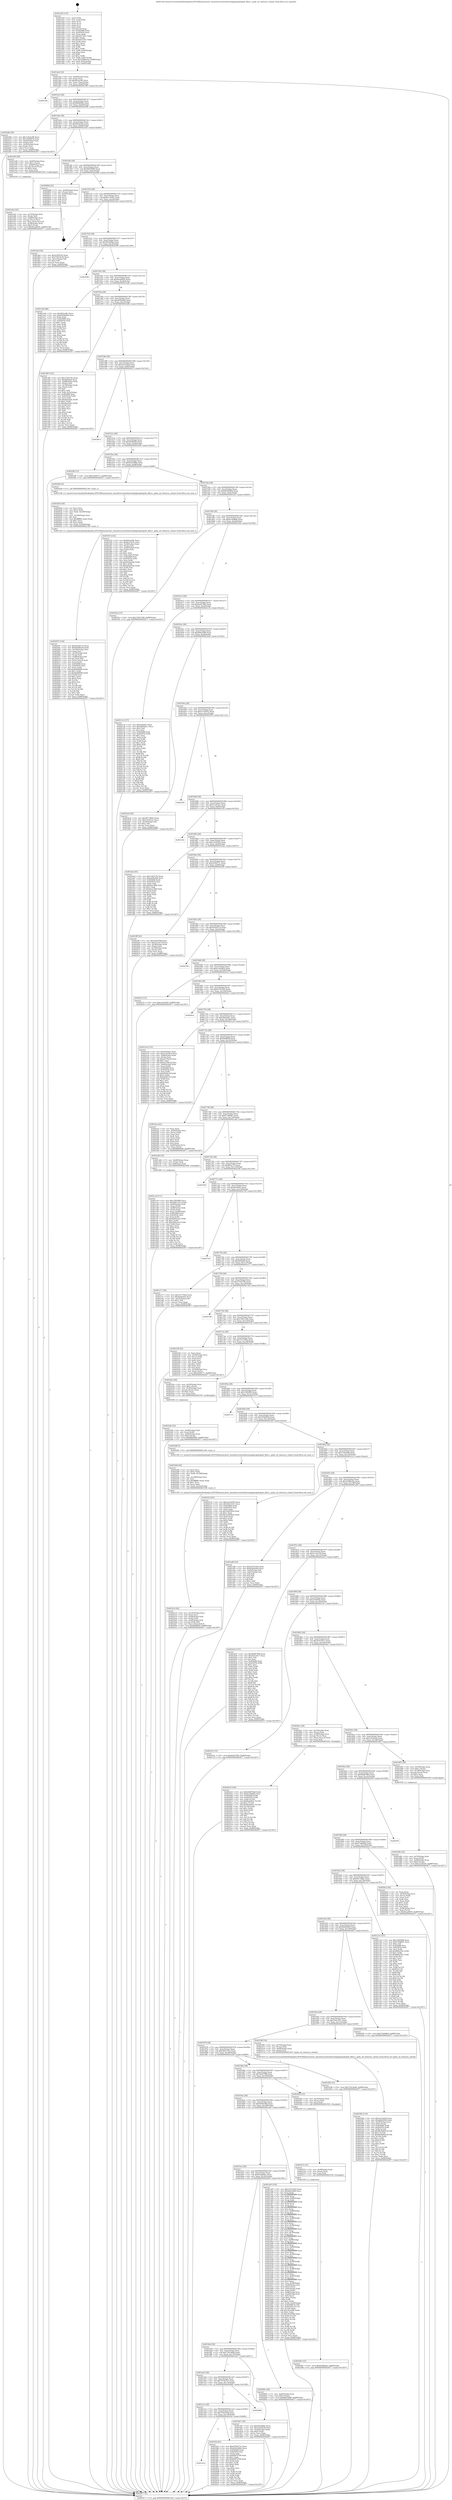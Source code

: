 digraph "0x401430" {
  label = "0x401430 (/mnt/c/Users/mathe/Desktop/tcc/POCII/binaries/extr_linuxdriversnetethernetqlogicqedeqede_filter.c_qede_set_features_reload_Final-ollvm.out::main(0))"
  labelloc = "t"
  node[shape=record]

  Entry [label="",width=0.3,height=0.3,shape=circle,fillcolor=black,style=filled]
  "0x4014a2" [label="{
     0x4014a2 [32]\l
     | [instrs]\l
     &nbsp;&nbsp;0x4014a2 \<+6\>: mov -0x98(%rbp),%eax\l
     &nbsp;&nbsp;0x4014a8 \<+2\>: mov %eax,%ecx\l
     &nbsp;&nbsp;0x4014aa \<+6\>: sub $0x842ec9fc,%ecx\l
     &nbsp;&nbsp;0x4014b0 \<+6\>: mov %eax,-0xac(%rbp)\l
     &nbsp;&nbsp;0x4014b6 \<+6\>: mov %ecx,-0xb0(%rbp)\l
     &nbsp;&nbsp;0x4014bc \<+6\>: je 000000000040276b \<main+0x133b\>\l
  }"]
  "0x40276b" [label="{
     0x40276b\l
  }", style=dashed]
  "0x4014c2" [label="{
     0x4014c2 [28]\l
     | [instrs]\l
     &nbsp;&nbsp;0x4014c2 \<+5\>: jmp 00000000004014c7 \<main+0x97\>\l
     &nbsp;&nbsp;0x4014c7 \<+6\>: mov -0xac(%rbp),%eax\l
     &nbsp;&nbsp;0x4014cd \<+5\>: sub $0x88840bfe,%eax\l
     &nbsp;&nbsp;0x4014d2 \<+6\>: mov %eax,-0xb4(%rbp)\l
     &nbsp;&nbsp;0x4014d8 \<+6\>: je 000000000040226b \<main+0xe3b\>\l
  }"]
  Exit [label="",width=0.3,height=0.3,shape=circle,fillcolor=black,style=filled,peripheries=2]
  "0x40226b" [label="{
     0x40226b [36]\l
     | [instrs]\l
     &nbsp;&nbsp;0x40226b \<+5\>: mov $0x1c9e4c96,%eax\l
     &nbsp;&nbsp;0x402270 \<+5\>: mov $0x192b6f16,%ecx\l
     &nbsp;&nbsp;0x402275 \<+4\>: mov -0x40(%rbp),%rdx\l
     &nbsp;&nbsp;0x402279 \<+2\>: mov (%rdx),%esi\l
     &nbsp;&nbsp;0x40227b \<+4\>: mov -0x50(%rbp),%rdx\l
     &nbsp;&nbsp;0x40227f \<+2\>: cmp (%rdx),%esi\l
     &nbsp;&nbsp;0x402281 \<+3\>: cmovl %ecx,%eax\l
     &nbsp;&nbsp;0x402284 \<+6\>: mov %eax,-0x98(%rbp)\l
     &nbsp;&nbsp;0x40228a \<+5\>: jmp 0000000000402877 \<main+0x1447\>\l
  }"]
  "0x4014de" [label="{
     0x4014de [28]\l
     | [instrs]\l
     &nbsp;&nbsp;0x4014de \<+5\>: jmp 00000000004014e3 \<main+0xb3\>\l
     &nbsp;&nbsp;0x4014e3 \<+6\>: mov -0xac(%rbp),%eax\l
     &nbsp;&nbsp;0x4014e9 \<+5\>: sub $0x92ba0cf2,%eax\l
     &nbsp;&nbsp;0x4014ee \<+6\>: mov %eax,-0xb8(%rbp)\l
     &nbsp;&nbsp;0x4014f4 \<+6\>: je 0000000000401e95 \<main+0xa65\>\l
  }"]
  "0x402581" [label="{
     0x402581 [15]\l
     | [instrs]\l
     &nbsp;&nbsp;0x402581 \<+10\>: movl $0x65a8bdac,-0x98(%rbp)\l
     &nbsp;&nbsp;0x40258b \<+5\>: jmp 0000000000402877 \<main+0x1447\>\l
  }"]
  "0x401e95" [label="{
     0x401e95 [29]\l
     | [instrs]\l
     &nbsp;&nbsp;0x401e95 \<+4\>: mov -0x60(%rbp),%rax\l
     &nbsp;&nbsp;0x401e99 \<+6\>: movl $0x1,(%rax)\l
     &nbsp;&nbsp;0x401e9f \<+4\>: mov -0x60(%rbp),%rax\l
     &nbsp;&nbsp;0x401ea3 \<+3\>: movslq (%rax),%rax\l
     &nbsp;&nbsp;0x401ea6 \<+4\>: shl $0x2,%rax\l
     &nbsp;&nbsp;0x401eaa \<+3\>: mov %rax,%rdi\l
     &nbsp;&nbsp;0x401ead \<+5\>: call 0000000000401050 \<malloc@plt\>\l
     | [calls]\l
     &nbsp;&nbsp;0x401050 \{1\} (unknown)\l
  }"]
  "0x4014fa" [label="{
     0x4014fa [28]\l
     | [instrs]\l
     &nbsp;&nbsp;0x4014fa \<+5\>: jmp 00000000004014ff \<main+0xcf\>\l
     &nbsp;&nbsp;0x4014ff \<+6\>: mov -0xac(%rbp),%eax\l
     &nbsp;&nbsp;0x401505 \<+5\>: sub $0x98d7bf89,%eax\l
     &nbsp;&nbsp;0x40150a \<+6\>: mov %eax,-0xbc(%rbp)\l
     &nbsp;&nbsp;0x401510 \<+6\>: je 00000000004026b8 \<main+0x1288\>\l
  }"]
  "0x402572" [label="{
     0x402572 [15]\l
     | [instrs]\l
     &nbsp;&nbsp;0x402572 \<+4\>: mov -0x48(%rbp),%rax\l
     &nbsp;&nbsp;0x402576 \<+3\>: mov (%rax),%rax\l
     &nbsp;&nbsp;0x402579 \<+3\>: mov %rax,%rdi\l
     &nbsp;&nbsp;0x40257c \<+5\>: call 0000000000401030 \<free@plt\>\l
     | [calls]\l
     &nbsp;&nbsp;0x401030 \{1\} (unknown)\l
  }"]
  "0x4026b8" [label="{
     0x4026b8 [22]\l
     | [instrs]\l
     &nbsp;&nbsp;0x4026b8 \<+7\>: mov -0x90(%rbp),%rax\l
     &nbsp;&nbsp;0x4026bf \<+2\>: mov (%rax),%eax\l
     &nbsp;&nbsp;0x4026c1 \<+4\>: lea -0x20(%rbp),%rsp\l
     &nbsp;&nbsp;0x4026c5 \<+1\>: pop %rbx\l
     &nbsp;&nbsp;0x4026c6 \<+2\>: pop %r12\l
     &nbsp;&nbsp;0x4026c8 \<+2\>: pop %r14\l
     &nbsp;&nbsp;0x4026ca \<+2\>: pop %r15\l
     &nbsp;&nbsp;0x4026cc \<+1\>: pop %rbp\l
     &nbsp;&nbsp;0x4026cd \<+1\>: ret\l
  }"]
  "0x401516" [label="{
     0x401516 [28]\l
     | [instrs]\l
     &nbsp;&nbsp;0x401516 \<+5\>: jmp 000000000040151b \<main+0xeb\>\l
     &nbsp;&nbsp;0x40151b \<+6\>: mov -0xac(%rbp),%eax\l
     &nbsp;&nbsp;0x401521 \<+5\>: sub $0x9cc79c91,%eax\l
     &nbsp;&nbsp;0x401526 \<+6\>: mov %eax,-0xc0(%rbp)\l
     &nbsp;&nbsp;0x40152c \<+6\>: je 0000000000401fad \<main+0xb7d\>\l
  }"]
  "0x4024c6" [label="{
     0x4024c6 [100]\l
     | [instrs]\l
     &nbsp;&nbsp;0x4024c6 \<+5\>: mov $0x46d8746d,%edx\l
     &nbsp;&nbsp;0x4024cb \<+5\>: mov $0xbc16d60b,%esi\l
     &nbsp;&nbsp;0x4024d0 \<+8\>: mov 0x405068,%r8d\l
     &nbsp;&nbsp;0x4024d8 \<+8\>: mov 0x405054,%r9d\l
     &nbsp;&nbsp;0x4024e0 \<+3\>: mov %r8d,%r10d\l
     &nbsp;&nbsp;0x4024e3 \<+7\>: sub $0xfbaa903c,%r10d\l
     &nbsp;&nbsp;0x4024ea \<+4\>: sub $0x1,%r10d\l
     &nbsp;&nbsp;0x4024ee \<+7\>: add $0xfbaa903c,%r10d\l
     &nbsp;&nbsp;0x4024f5 \<+4\>: imul %r10d,%r8d\l
     &nbsp;&nbsp;0x4024f9 \<+4\>: and $0x1,%r8d\l
     &nbsp;&nbsp;0x4024fd \<+4\>: cmp $0x0,%r8d\l
     &nbsp;&nbsp;0x402501 \<+4\>: sete %r11b\l
     &nbsp;&nbsp;0x402505 \<+4\>: cmp $0xa,%r9d\l
     &nbsp;&nbsp;0x402509 \<+3\>: setl %bl\l
     &nbsp;&nbsp;0x40250c \<+3\>: mov %r11b,%r14b\l
     &nbsp;&nbsp;0x40250f \<+3\>: and %bl,%r14b\l
     &nbsp;&nbsp;0x402512 \<+3\>: xor %bl,%r11b\l
     &nbsp;&nbsp;0x402515 \<+3\>: or %r11b,%r14b\l
     &nbsp;&nbsp;0x402518 \<+4\>: test $0x1,%r14b\l
     &nbsp;&nbsp;0x40251c \<+3\>: cmovne %esi,%edx\l
     &nbsp;&nbsp;0x40251f \<+6\>: mov %edx,-0x98(%rbp)\l
     &nbsp;&nbsp;0x402525 \<+5\>: jmp 0000000000402877 \<main+0x1447\>\l
  }"]
  "0x401fad" [label="{
     0x401fad [30]\l
     | [instrs]\l
     &nbsp;&nbsp;0x401fad \<+5\>: mov $0x2c85f182,%eax\l
     &nbsp;&nbsp;0x401fb2 \<+5\>: mov $0x75910e36,%ecx\l
     &nbsp;&nbsp;0x401fb7 \<+3\>: mov -0x21(%rbp),%dl\l
     &nbsp;&nbsp;0x401fba \<+3\>: test $0x1,%dl\l
     &nbsp;&nbsp;0x401fbd \<+3\>: cmovne %ecx,%eax\l
     &nbsp;&nbsp;0x401fc0 \<+6\>: mov %eax,-0x98(%rbp)\l
     &nbsp;&nbsp;0x401fc6 \<+5\>: jmp 0000000000402877 \<main+0x1447\>\l
  }"]
  "0x401532" [label="{
     0x401532 [28]\l
     | [instrs]\l
     &nbsp;&nbsp;0x401532 \<+5\>: jmp 0000000000401537 \<main+0x107\>\l
     &nbsp;&nbsp;0x401537 \<+6\>: mov -0xac(%rbp),%eax\l
     &nbsp;&nbsp;0x40153d \<+5\>: sub $0x9de2f6de,%eax\l
     &nbsp;&nbsp;0x401542 \<+6\>: mov %eax,-0xc4(%rbp)\l
     &nbsp;&nbsp;0x401548 \<+6\>: je 0000000000402590 \<main+0x1160\>\l
  }"]
  "0x402382" [label="{
     0x402382 [110]\l
     | [instrs]\l
     &nbsp;&nbsp;0x402382 \<+5\>: mov $0xaa314d30,%ecx\l
     &nbsp;&nbsp;0x402387 \<+5\>: mov $0xafa99290,%edx\l
     &nbsp;&nbsp;0x40238c \<+4\>: mov -0x38(%rbp),%rax\l
     &nbsp;&nbsp;0x402390 \<+6\>: movl $0x0,(%rax)\l
     &nbsp;&nbsp;0x402396 \<+8\>: mov 0x405068,%r8d\l
     &nbsp;&nbsp;0x40239e \<+8\>: mov 0x405054,%r9d\l
     &nbsp;&nbsp;0x4023a6 \<+3\>: mov %r8d,%r10d\l
     &nbsp;&nbsp;0x4023a9 \<+7\>: add $0x96c6b92f,%r10d\l
     &nbsp;&nbsp;0x4023b0 \<+4\>: sub $0x1,%r10d\l
     &nbsp;&nbsp;0x4023b4 \<+7\>: sub $0x96c6b92f,%r10d\l
     &nbsp;&nbsp;0x4023bb \<+4\>: imul %r10d,%r8d\l
     &nbsp;&nbsp;0x4023bf \<+4\>: and $0x1,%r8d\l
     &nbsp;&nbsp;0x4023c3 \<+4\>: cmp $0x0,%r8d\l
     &nbsp;&nbsp;0x4023c7 \<+4\>: sete %r11b\l
     &nbsp;&nbsp;0x4023cb \<+4\>: cmp $0xa,%r9d\l
     &nbsp;&nbsp;0x4023cf \<+3\>: setl %bl\l
     &nbsp;&nbsp;0x4023d2 \<+3\>: mov %r11b,%r14b\l
     &nbsp;&nbsp;0x4023d5 \<+3\>: and %bl,%r14b\l
     &nbsp;&nbsp;0x4023d8 \<+3\>: xor %bl,%r11b\l
     &nbsp;&nbsp;0x4023db \<+3\>: or %r11b,%r14b\l
     &nbsp;&nbsp;0x4023de \<+4\>: test $0x1,%r14b\l
     &nbsp;&nbsp;0x4023e2 \<+3\>: cmovne %edx,%ecx\l
     &nbsp;&nbsp;0x4023e5 \<+6\>: mov %ecx,-0x98(%rbp)\l
     &nbsp;&nbsp;0x4023eb \<+5\>: jmp 0000000000402877 \<main+0x1447\>\l
  }"]
  "0x402590" [label="{
     0x402590\l
  }", style=dashed]
  "0x40154e" [label="{
     0x40154e [28]\l
     | [instrs]\l
     &nbsp;&nbsp;0x40154e \<+5\>: jmp 0000000000401553 \<main+0x123\>\l
     &nbsp;&nbsp;0x401553 \<+6\>: mov -0xac(%rbp),%eax\l
     &nbsp;&nbsp;0x401559 \<+5\>: sub $0x9eaa6050,%eax\l
     &nbsp;&nbsp;0x40155e \<+6\>: mov %eax,-0xc8(%rbp)\l
     &nbsp;&nbsp;0x401564 \<+6\>: je 0000000000401edd \<main+0xaad\>\l
  }"]
  "0x4022c0" [label="{
     0x4022c0 [42]\l
     | [instrs]\l
     &nbsp;&nbsp;0x4022c0 \<+6\>: mov -0x18c(%rbp),%ecx\l
     &nbsp;&nbsp;0x4022c6 \<+3\>: imul %eax,%ecx\l
     &nbsp;&nbsp;0x4022c9 \<+4\>: mov -0x48(%rbp),%rdi\l
     &nbsp;&nbsp;0x4022cd \<+3\>: mov (%rdi),%rdi\l
     &nbsp;&nbsp;0x4022d0 \<+4\>: mov -0x40(%rbp),%r8\l
     &nbsp;&nbsp;0x4022d4 \<+3\>: movslq (%r8),%r8\l
     &nbsp;&nbsp;0x4022d7 \<+4\>: mov %ecx,(%rdi,%r8,4)\l
     &nbsp;&nbsp;0x4022db \<+10\>: movl $0xf4bf685f,-0x98(%rbp)\l
     &nbsp;&nbsp;0x4022e5 \<+5\>: jmp 0000000000402877 \<main+0x1447\>\l
  }"]
  "0x401edd" [label="{
     0x401edd [86]\l
     | [instrs]\l
     &nbsp;&nbsp;0x401edd \<+5\>: mov $0x842ec9fc,%eax\l
     &nbsp;&nbsp;0x401ee2 \<+5\>: mov $0xb9240604,%ecx\l
     &nbsp;&nbsp;0x401ee7 \<+2\>: xor %edx,%edx\l
     &nbsp;&nbsp;0x401ee9 \<+7\>: mov 0x405068,%esi\l
     &nbsp;&nbsp;0x401ef0 \<+7\>: mov 0x405054,%edi\l
     &nbsp;&nbsp;0x401ef7 \<+3\>: sub $0x1,%edx\l
     &nbsp;&nbsp;0x401efa \<+3\>: mov %esi,%r8d\l
     &nbsp;&nbsp;0x401efd \<+3\>: add %edx,%r8d\l
     &nbsp;&nbsp;0x401f00 \<+4\>: imul %r8d,%esi\l
     &nbsp;&nbsp;0x401f04 \<+3\>: and $0x1,%esi\l
     &nbsp;&nbsp;0x401f07 \<+3\>: cmp $0x0,%esi\l
     &nbsp;&nbsp;0x401f0a \<+4\>: sete %r9b\l
     &nbsp;&nbsp;0x401f0e \<+3\>: cmp $0xa,%edi\l
     &nbsp;&nbsp;0x401f11 \<+4\>: setl %r10b\l
     &nbsp;&nbsp;0x401f15 \<+3\>: mov %r9b,%r11b\l
     &nbsp;&nbsp;0x401f18 \<+3\>: and %r10b,%r11b\l
     &nbsp;&nbsp;0x401f1b \<+3\>: xor %r10b,%r9b\l
     &nbsp;&nbsp;0x401f1e \<+3\>: or %r9b,%r11b\l
     &nbsp;&nbsp;0x401f21 \<+4\>: test $0x1,%r11b\l
     &nbsp;&nbsp;0x401f25 \<+3\>: cmovne %ecx,%eax\l
     &nbsp;&nbsp;0x401f28 \<+6\>: mov %eax,-0x98(%rbp)\l
     &nbsp;&nbsp;0x401f2e \<+5\>: jmp 0000000000402877 \<main+0x1447\>\l
  }"]
  "0x40156a" [label="{
     0x40156a [28]\l
     | [instrs]\l
     &nbsp;&nbsp;0x40156a \<+5\>: jmp 000000000040156f \<main+0x13f\>\l
     &nbsp;&nbsp;0x40156f \<+6\>: mov -0xac(%rbp),%eax\l
     &nbsp;&nbsp;0x401575 \<+5\>: sub $0xa95fe46b,%eax\l
     &nbsp;&nbsp;0x40157a \<+6\>: mov %eax,-0xcc(%rbp)\l
     &nbsp;&nbsp;0x401580 \<+6\>: je 0000000000401dfd \<main+0x9cd\>\l
  }"]
  "0x402294" [label="{
     0x402294 [44]\l
     | [instrs]\l
     &nbsp;&nbsp;0x402294 \<+2\>: xor %ecx,%ecx\l
     &nbsp;&nbsp;0x402296 \<+5\>: mov $0x2,%edx\l
     &nbsp;&nbsp;0x40229b \<+6\>: mov %edx,-0x188(%rbp)\l
     &nbsp;&nbsp;0x4022a1 \<+1\>: cltd\l
     &nbsp;&nbsp;0x4022a2 \<+6\>: mov -0x188(%rbp),%esi\l
     &nbsp;&nbsp;0x4022a8 \<+2\>: idiv %esi\l
     &nbsp;&nbsp;0x4022aa \<+6\>: imul $0xfffffffe,%edx,%edx\l
     &nbsp;&nbsp;0x4022b0 \<+3\>: sub $0x1,%ecx\l
     &nbsp;&nbsp;0x4022b3 \<+2\>: sub %ecx,%edx\l
     &nbsp;&nbsp;0x4022b5 \<+6\>: mov %edx,-0x18c(%rbp)\l
     &nbsp;&nbsp;0x4022bb \<+5\>: call 0000000000401160 \<next_i\>\l
     | [calls]\l
     &nbsp;&nbsp;0x401160 \{1\} (/mnt/c/Users/mathe/Desktop/tcc/POCII/binaries/extr_linuxdriversnetethernetqlogicqedeqede_filter.c_qede_set_features_reload_Final-ollvm.out::next_i)\l
  }"]
  "0x401dfd" [label="{
     0x401dfd [122]\l
     | [instrs]\l
     &nbsp;&nbsp;0x401dfd \<+5\>: mov $0x154527fe,%eax\l
     &nbsp;&nbsp;0x401e02 \<+5\>: mov $0x8af5ba8,%ecx\l
     &nbsp;&nbsp;0x401e07 \<+4\>: mov -0x68(%rbp),%rdx\l
     &nbsp;&nbsp;0x401e0b \<+2\>: mov (%rdx),%esi\l
     &nbsp;&nbsp;0x401e0d \<+4\>: mov -0x78(%rbp),%rdx\l
     &nbsp;&nbsp;0x401e11 \<+2\>: cmp (%rdx),%esi\l
     &nbsp;&nbsp;0x401e13 \<+4\>: setl %dil\l
     &nbsp;&nbsp;0x401e17 \<+4\>: and $0x1,%dil\l
     &nbsp;&nbsp;0x401e1b \<+4\>: mov %dil,-0x22(%rbp)\l
     &nbsp;&nbsp;0x401e1f \<+7\>: mov 0x405068,%esi\l
     &nbsp;&nbsp;0x401e26 \<+8\>: mov 0x405054,%r8d\l
     &nbsp;&nbsp;0x401e2e \<+3\>: mov %esi,%r9d\l
     &nbsp;&nbsp;0x401e31 \<+7\>: add $0xe8ac9a0c,%r9d\l
     &nbsp;&nbsp;0x401e38 \<+4\>: sub $0x1,%r9d\l
     &nbsp;&nbsp;0x401e3c \<+7\>: sub $0xe8ac9a0c,%r9d\l
     &nbsp;&nbsp;0x401e43 \<+4\>: imul %r9d,%esi\l
     &nbsp;&nbsp;0x401e47 \<+3\>: and $0x1,%esi\l
     &nbsp;&nbsp;0x401e4a \<+3\>: cmp $0x0,%esi\l
     &nbsp;&nbsp;0x401e4d \<+4\>: sete %dil\l
     &nbsp;&nbsp;0x401e51 \<+4\>: cmp $0xa,%r8d\l
     &nbsp;&nbsp;0x401e55 \<+4\>: setl %r10b\l
     &nbsp;&nbsp;0x401e59 \<+3\>: mov %dil,%r11b\l
     &nbsp;&nbsp;0x401e5c \<+3\>: and %r10b,%r11b\l
     &nbsp;&nbsp;0x401e5f \<+3\>: xor %r10b,%dil\l
     &nbsp;&nbsp;0x401e62 \<+3\>: or %dil,%r11b\l
     &nbsp;&nbsp;0x401e65 \<+4\>: test $0x1,%r11b\l
     &nbsp;&nbsp;0x401e69 \<+3\>: cmovne %ecx,%eax\l
     &nbsp;&nbsp;0x401e6c \<+6\>: mov %eax,-0x98(%rbp)\l
     &nbsp;&nbsp;0x401e72 \<+5\>: jmp 0000000000402877 \<main+0x1447\>\l
  }"]
  "0x401586" [label="{
     0x401586 [28]\l
     | [instrs]\l
     &nbsp;&nbsp;0x401586 \<+5\>: jmp 000000000040158b \<main+0x15b\>\l
     &nbsp;&nbsp;0x40158b \<+6\>: mov -0xac(%rbp),%eax\l
     &nbsp;&nbsp;0x401591 \<+5\>: sub $0xaa314d30,%eax\l
     &nbsp;&nbsp;0x401596 \<+6\>: mov %eax,-0xd0(%rbp)\l
     &nbsp;&nbsp;0x40159c \<+6\>: je 0000000000402813 \<main+0x13e3\>\l
  }"]
  "0x40224b" [label="{
     0x40224b [32]\l
     | [instrs]\l
     &nbsp;&nbsp;0x40224b \<+4\>: mov -0x48(%rbp),%rdi\l
     &nbsp;&nbsp;0x40224f \<+3\>: mov %rax,(%rdi)\l
     &nbsp;&nbsp;0x402252 \<+4\>: mov -0x40(%rbp),%rax\l
     &nbsp;&nbsp;0x402256 \<+6\>: movl $0x0,(%rax)\l
     &nbsp;&nbsp;0x40225c \<+10\>: movl $0x88840bfe,-0x98(%rbp)\l
     &nbsp;&nbsp;0x402266 \<+5\>: jmp 0000000000402877 \<main+0x1447\>\l
  }"]
  "0x402813" [label="{
     0x402813\l
  }", style=dashed]
  "0x4015a2" [label="{
     0x4015a2 [28]\l
     | [instrs]\l
     &nbsp;&nbsp;0x4015a2 \<+5\>: jmp 00000000004015a7 \<main+0x177\>\l
     &nbsp;&nbsp;0x4015a7 \<+6\>: mov -0xac(%rbp),%eax\l
     &nbsp;&nbsp;0x4015ad \<+5\>: sub $0xafa99290,%eax\l
     &nbsp;&nbsp;0x4015b2 \<+6\>: mov %eax,-0xd4(%rbp)\l
     &nbsp;&nbsp;0x4015b8 \<+6\>: je 00000000004023f0 \<main+0xfc0\>\l
  }"]
  "0x402057" [label="{
     0x402057 [124]\l
     | [instrs]\l
     &nbsp;&nbsp;0x402057 \<+5\>: mov $0xd3504714,%ecx\l
     &nbsp;&nbsp;0x40205c \<+5\>: mov $0x4b099a50,%edx\l
     &nbsp;&nbsp;0x402061 \<+6\>: mov -0x184(%rbp),%esi\l
     &nbsp;&nbsp;0x402067 \<+3\>: imul %eax,%esi\l
     &nbsp;&nbsp;0x40206a \<+4\>: mov -0x70(%rbp),%rdi\l
     &nbsp;&nbsp;0x40206e \<+3\>: mov (%rdi),%rdi\l
     &nbsp;&nbsp;0x402071 \<+4\>: mov -0x68(%rbp),%r8\l
     &nbsp;&nbsp;0x402075 \<+3\>: movslq (%r8),%r8\l
     &nbsp;&nbsp;0x402078 \<+4\>: mov (%rdi,%r8,8),%rdi\l
     &nbsp;&nbsp;0x40207c \<+2\>: mov %esi,(%rdi)\l
     &nbsp;&nbsp;0x40207e \<+7\>: mov 0x405068,%eax\l
     &nbsp;&nbsp;0x402085 \<+7\>: mov 0x405054,%esi\l
     &nbsp;&nbsp;0x40208c \<+3\>: mov %eax,%r9d\l
     &nbsp;&nbsp;0x40208f \<+7\>: add $0x8e609f48,%r9d\l
     &nbsp;&nbsp;0x402096 \<+4\>: sub $0x1,%r9d\l
     &nbsp;&nbsp;0x40209a \<+7\>: sub $0x8e609f48,%r9d\l
     &nbsp;&nbsp;0x4020a1 \<+4\>: imul %r9d,%eax\l
     &nbsp;&nbsp;0x4020a5 \<+3\>: and $0x1,%eax\l
     &nbsp;&nbsp;0x4020a8 \<+3\>: cmp $0x0,%eax\l
     &nbsp;&nbsp;0x4020ab \<+4\>: sete %r10b\l
     &nbsp;&nbsp;0x4020af \<+3\>: cmp $0xa,%esi\l
     &nbsp;&nbsp;0x4020b2 \<+4\>: setl %r11b\l
     &nbsp;&nbsp;0x4020b6 \<+3\>: mov %r10b,%bl\l
     &nbsp;&nbsp;0x4020b9 \<+3\>: and %r11b,%bl\l
     &nbsp;&nbsp;0x4020bc \<+3\>: xor %r11b,%r10b\l
     &nbsp;&nbsp;0x4020bf \<+3\>: or %r10b,%bl\l
     &nbsp;&nbsp;0x4020c2 \<+3\>: test $0x1,%bl\l
     &nbsp;&nbsp;0x4020c5 \<+3\>: cmovne %edx,%ecx\l
     &nbsp;&nbsp;0x4020c8 \<+6\>: mov %ecx,-0x98(%rbp)\l
     &nbsp;&nbsp;0x4020ce \<+5\>: jmp 0000000000402877 \<main+0x1447\>\l
  }"]
  "0x4023f0" [label="{
     0x4023f0 [15]\l
     | [instrs]\l
     &nbsp;&nbsp;0x4023f0 \<+10\>: movl $0xcb56477c,-0x98(%rbp)\l
     &nbsp;&nbsp;0x4023fa \<+5\>: jmp 0000000000402877 \<main+0x1447\>\l
  }"]
  "0x4015be" [label="{
     0x4015be [28]\l
     | [instrs]\l
     &nbsp;&nbsp;0x4015be \<+5\>: jmp 00000000004015c3 \<main+0x193\>\l
     &nbsp;&nbsp;0x4015c3 \<+6\>: mov -0xac(%rbp),%eax\l
     &nbsp;&nbsp;0x4015c9 \<+5\>: sub $0xb291d89e,%eax\l
     &nbsp;&nbsp;0x4015ce \<+6\>: mov %eax,-0xd8(%rbp)\l
     &nbsp;&nbsp;0x4015d4 \<+6\>: je 0000000000402026 \<main+0xbf6\>\l
  }"]
  "0x40202b" [label="{
     0x40202b [44]\l
     | [instrs]\l
     &nbsp;&nbsp;0x40202b \<+2\>: xor %ecx,%ecx\l
     &nbsp;&nbsp;0x40202d \<+5\>: mov $0x2,%edx\l
     &nbsp;&nbsp;0x402032 \<+6\>: mov %edx,-0x180(%rbp)\l
     &nbsp;&nbsp;0x402038 \<+1\>: cltd\l
     &nbsp;&nbsp;0x402039 \<+6\>: mov -0x180(%rbp),%esi\l
     &nbsp;&nbsp;0x40203f \<+2\>: idiv %esi\l
     &nbsp;&nbsp;0x402041 \<+6\>: imul $0xfffffffe,%edx,%edx\l
     &nbsp;&nbsp;0x402047 \<+3\>: sub $0x1,%ecx\l
     &nbsp;&nbsp;0x40204a \<+2\>: sub %ecx,%edx\l
     &nbsp;&nbsp;0x40204c \<+6\>: mov %edx,-0x184(%rbp)\l
     &nbsp;&nbsp;0x402052 \<+5\>: call 0000000000401160 \<next_i\>\l
     | [calls]\l
     &nbsp;&nbsp;0x401160 \{1\} (/mnt/c/Users/mathe/Desktop/tcc/POCII/binaries/extr_linuxdriversnetethernetqlogicqedeqede_filter.c_qede_set_features_reload_Final-ollvm.out::next_i)\l
  }"]
  "0x402026" [label="{
     0x402026 [5]\l
     | [instrs]\l
     &nbsp;&nbsp;0x402026 \<+5\>: call 0000000000401160 \<next_i\>\l
     | [calls]\l
     &nbsp;&nbsp;0x401160 \{1\} (/mnt/c/Users/mathe/Desktop/tcc/POCII/binaries/extr_linuxdriversnetethernetqlogicqedeqede_filter.c_qede_set_features_reload_Final-ollvm.out::next_i)\l
  }"]
  "0x4015da" [label="{
     0x4015da [28]\l
     | [instrs]\l
     &nbsp;&nbsp;0x4015da \<+5\>: jmp 00000000004015df \<main+0x1af\>\l
     &nbsp;&nbsp;0x4015df \<+6\>: mov -0xac(%rbp),%eax\l
     &nbsp;&nbsp;0x4015e5 \<+5\>: sub $0xb9240604,%eax\l
     &nbsp;&nbsp;0x4015ea \<+6\>: mov %eax,-0xdc(%rbp)\l
     &nbsp;&nbsp;0x4015f0 \<+6\>: je 0000000000401f33 \<main+0xb03\>\l
  }"]
  "0x401a3a" [label="{
     0x401a3a\l
  }", style=dashed]
  "0x401f33" [label="{
     0x401f33 [122]\l
     | [instrs]\l
     &nbsp;&nbsp;0x401f33 \<+5\>: mov $0x842ec9fc,%eax\l
     &nbsp;&nbsp;0x401f38 \<+5\>: mov $0x9cc79c91,%ecx\l
     &nbsp;&nbsp;0x401f3d \<+4\>: mov -0x58(%rbp),%rdx\l
     &nbsp;&nbsp;0x401f41 \<+2\>: mov (%rdx),%esi\l
     &nbsp;&nbsp;0x401f43 \<+4\>: mov -0x60(%rbp),%rdx\l
     &nbsp;&nbsp;0x401f47 \<+2\>: cmp (%rdx),%esi\l
     &nbsp;&nbsp;0x401f49 \<+4\>: setl %dil\l
     &nbsp;&nbsp;0x401f4d \<+4\>: and $0x1,%dil\l
     &nbsp;&nbsp;0x401f51 \<+4\>: mov %dil,-0x21(%rbp)\l
     &nbsp;&nbsp;0x401f55 \<+7\>: mov 0x405068,%esi\l
     &nbsp;&nbsp;0x401f5c \<+8\>: mov 0x405054,%r8d\l
     &nbsp;&nbsp;0x401f64 \<+3\>: mov %esi,%r9d\l
     &nbsp;&nbsp;0x401f67 \<+7\>: add $0x620ad18a,%r9d\l
     &nbsp;&nbsp;0x401f6e \<+4\>: sub $0x1,%r9d\l
     &nbsp;&nbsp;0x401f72 \<+7\>: sub $0x620ad18a,%r9d\l
     &nbsp;&nbsp;0x401f79 \<+4\>: imul %r9d,%esi\l
     &nbsp;&nbsp;0x401f7d \<+3\>: and $0x1,%esi\l
     &nbsp;&nbsp;0x401f80 \<+3\>: cmp $0x0,%esi\l
     &nbsp;&nbsp;0x401f83 \<+4\>: sete %dil\l
     &nbsp;&nbsp;0x401f87 \<+4\>: cmp $0xa,%r8d\l
     &nbsp;&nbsp;0x401f8b \<+4\>: setl %r10b\l
     &nbsp;&nbsp;0x401f8f \<+3\>: mov %dil,%r11b\l
     &nbsp;&nbsp;0x401f92 \<+3\>: and %r10b,%r11b\l
     &nbsp;&nbsp;0x401f95 \<+3\>: xor %r10b,%dil\l
     &nbsp;&nbsp;0x401f98 \<+3\>: or %dil,%r11b\l
     &nbsp;&nbsp;0x401f9b \<+4\>: test $0x1,%r11b\l
     &nbsp;&nbsp;0x401f9f \<+3\>: cmovne %ecx,%eax\l
     &nbsp;&nbsp;0x401fa2 \<+6\>: mov %eax,-0x98(%rbp)\l
     &nbsp;&nbsp;0x401fa8 \<+5\>: jmp 0000000000402877 \<main+0x1447\>\l
  }"]
  "0x4015f6" [label="{
     0x4015f6 [28]\l
     | [instrs]\l
     &nbsp;&nbsp;0x4015f6 \<+5\>: jmp 00000000004015fb \<main+0x1cb\>\l
     &nbsp;&nbsp;0x4015fb \<+6\>: mov -0xac(%rbp),%eax\l
     &nbsp;&nbsp;0x401601 \<+5\>: sub $0xbc16d60b,%eax\l
     &nbsp;&nbsp;0x401606 \<+6\>: mov %eax,-0xe0(%rbp)\l
     &nbsp;&nbsp;0x40160c \<+6\>: je 000000000040252a \<main+0x10fa\>\l
  }"]
  "0x401fcb" [label="{
     0x401fcb [91]\l
     | [instrs]\l
     &nbsp;&nbsp;0x401fcb \<+5\>: mov $0xd3504714,%eax\l
     &nbsp;&nbsp;0x401fd0 \<+5\>: mov $0xb291d89e,%ecx\l
     &nbsp;&nbsp;0x401fd5 \<+7\>: mov 0x405068,%edx\l
     &nbsp;&nbsp;0x401fdc \<+7\>: mov 0x405054,%esi\l
     &nbsp;&nbsp;0x401fe3 \<+2\>: mov %edx,%edi\l
     &nbsp;&nbsp;0x401fe5 \<+6\>: sub $0xb897b799,%edi\l
     &nbsp;&nbsp;0x401feb \<+3\>: sub $0x1,%edi\l
     &nbsp;&nbsp;0x401fee \<+6\>: add $0xb897b799,%edi\l
     &nbsp;&nbsp;0x401ff4 \<+3\>: imul %edi,%edx\l
     &nbsp;&nbsp;0x401ff7 \<+3\>: and $0x1,%edx\l
     &nbsp;&nbsp;0x401ffa \<+3\>: cmp $0x0,%edx\l
     &nbsp;&nbsp;0x401ffd \<+4\>: sete %r8b\l
     &nbsp;&nbsp;0x402001 \<+3\>: cmp $0xa,%esi\l
     &nbsp;&nbsp;0x402004 \<+4\>: setl %r9b\l
     &nbsp;&nbsp;0x402008 \<+3\>: mov %r8b,%r10b\l
     &nbsp;&nbsp;0x40200b \<+3\>: and %r9b,%r10b\l
     &nbsp;&nbsp;0x40200e \<+3\>: xor %r9b,%r8b\l
     &nbsp;&nbsp;0x402011 \<+3\>: or %r8b,%r10b\l
     &nbsp;&nbsp;0x402014 \<+4\>: test $0x1,%r10b\l
     &nbsp;&nbsp;0x402018 \<+3\>: cmovne %ecx,%eax\l
     &nbsp;&nbsp;0x40201b \<+6\>: mov %eax,-0x98(%rbp)\l
     &nbsp;&nbsp;0x402021 \<+5\>: jmp 0000000000402877 \<main+0x1447\>\l
  }"]
  "0x40252a" [label="{
     0x40252a [15]\l
     | [instrs]\l
     &nbsp;&nbsp;0x40252a \<+10\>: movl $0x15831348,-0x98(%rbp)\l
     &nbsp;&nbsp;0x402534 \<+5\>: jmp 0000000000402877 \<main+0x1447\>\l
  }"]
  "0x401612" [label="{
     0x401612 [28]\l
     | [instrs]\l
     &nbsp;&nbsp;0x401612 \<+5\>: jmp 0000000000401617 \<main+0x1e7\>\l
     &nbsp;&nbsp;0x401617 \<+6\>: mov -0xac(%rbp),%eax\l
     &nbsp;&nbsp;0x40161d \<+5\>: sub $0xbe927fb9,%eax\l
     &nbsp;&nbsp;0x401622 \<+6\>: mov %eax,-0xe4(%rbp)\l
     &nbsp;&nbsp;0x401628 \<+6\>: je 000000000040211b \<main+0xceb\>\l
  }"]
  "0x401a1e" [label="{
     0x401a1e [28]\l
     | [instrs]\l
     &nbsp;&nbsp;0x401a1e \<+5\>: jmp 0000000000401a23 \<main+0x5f3\>\l
     &nbsp;&nbsp;0x401a23 \<+6\>: mov -0xac(%rbp),%eax\l
     &nbsp;&nbsp;0x401a29 \<+5\>: sub $0x75910e36,%eax\l
     &nbsp;&nbsp;0x401a2e \<+6\>: mov %eax,-0x178(%rbp)\l
     &nbsp;&nbsp;0x401a34 \<+6\>: je 0000000000401fcb \<main+0xb9b\>\l
  }"]
  "0x40211b" [label="{
     0x40211b [137]\l
     | [instrs]\l
     &nbsp;&nbsp;0x40211b \<+5\>: mov $0x4ee640c,%eax\l
     &nbsp;&nbsp;0x402120 \<+5\>: mov $0xe8b5e6c1,%ecx\l
     &nbsp;&nbsp;0x402125 \<+2\>: mov $0x1,%dl\l
     &nbsp;&nbsp;0x402127 \<+2\>: xor %esi,%esi\l
     &nbsp;&nbsp;0x402129 \<+7\>: mov 0x405068,%edi\l
     &nbsp;&nbsp;0x402130 \<+8\>: mov 0x405054,%r8d\l
     &nbsp;&nbsp;0x402138 \<+3\>: sub $0x1,%esi\l
     &nbsp;&nbsp;0x40213b \<+3\>: mov %edi,%r9d\l
     &nbsp;&nbsp;0x40213e \<+3\>: add %esi,%r9d\l
     &nbsp;&nbsp;0x402141 \<+4\>: imul %r9d,%edi\l
     &nbsp;&nbsp;0x402145 \<+3\>: and $0x1,%edi\l
     &nbsp;&nbsp;0x402148 \<+3\>: cmp $0x0,%edi\l
     &nbsp;&nbsp;0x40214b \<+4\>: sete %r10b\l
     &nbsp;&nbsp;0x40214f \<+4\>: cmp $0xa,%r8d\l
     &nbsp;&nbsp;0x402153 \<+4\>: setl %r11b\l
     &nbsp;&nbsp;0x402157 \<+3\>: mov %r10b,%bl\l
     &nbsp;&nbsp;0x40215a \<+3\>: xor $0xff,%bl\l
     &nbsp;&nbsp;0x40215d \<+3\>: mov %r11b,%r14b\l
     &nbsp;&nbsp;0x402160 \<+4\>: xor $0xff,%r14b\l
     &nbsp;&nbsp;0x402164 \<+3\>: xor $0x0,%dl\l
     &nbsp;&nbsp;0x402167 \<+3\>: mov %bl,%r15b\l
     &nbsp;&nbsp;0x40216a \<+4\>: and $0x0,%r15b\l
     &nbsp;&nbsp;0x40216e \<+3\>: and %dl,%r10b\l
     &nbsp;&nbsp;0x402171 \<+3\>: mov %r14b,%r12b\l
     &nbsp;&nbsp;0x402174 \<+4\>: and $0x0,%r12b\l
     &nbsp;&nbsp;0x402178 \<+3\>: and %dl,%r11b\l
     &nbsp;&nbsp;0x40217b \<+3\>: or %r10b,%r15b\l
     &nbsp;&nbsp;0x40217e \<+3\>: or %r11b,%r12b\l
     &nbsp;&nbsp;0x402181 \<+3\>: xor %r12b,%r15b\l
     &nbsp;&nbsp;0x402184 \<+3\>: or %r14b,%bl\l
     &nbsp;&nbsp;0x402187 \<+3\>: xor $0xff,%bl\l
     &nbsp;&nbsp;0x40218a \<+3\>: or $0x0,%dl\l
     &nbsp;&nbsp;0x40218d \<+2\>: and %dl,%bl\l
     &nbsp;&nbsp;0x40218f \<+3\>: or %bl,%r15b\l
     &nbsp;&nbsp;0x402192 \<+4\>: test $0x1,%r15b\l
     &nbsp;&nbsp;0x402196 \<+3\>: cmovne %ecx,%eax\l
     &nbsp;&nbsp;0x402199 \<+6\>: mov %eax,-0x98(%rbp)\l
     &nbsp;&nbsp;0x40219f \<+5\>: jmp 0000000000402877 \<main+0x1447\>\l
  }"]
  "0x40162e" [label="{
     0x40162e [28]\l
     | [instrs]\l
     &nbsp;&nbsp;0x40162e \<+5\>: jmp 0000000000401633 \<main+0x203\>\l
     &nbsp;&nbsp;0x401633 \<+6\>: mov -0xac(%rbp),%eax\l
     &nbsp;&nbsp;0x401639 \<+5\>: sub $0xbfde3d09,%eax\l
     &nbsp;&nbsp;0x40163e \<+6\>: mov %eax,-0xe8(%rbp)\l
     &nbsp;&nbsp;0x401644 \<+6\>: je 0000000000401be4 \<main+0x7b4\>\l
  }"]
  "0x402868" [label="{
     0x402868\l
  }", style=dashed]
  "0x401be4" [label="{
     0x401be4 [30]\l
     | [instrs]\l
     &nbsp;&nbsp;0x401be4 \<+5\>: mov $0x4817d8dc,%eax\l
     &nbsp;&nbsp;0x401be9 \<+5\>: mov $0xc3cd51a1,%ecx\l
     &nbsp;&nbsp;0x401bee \<+3\>: mov -0x29(%rbp),%dl\l
     &nbsp;&nbsp;0x401bf1 \<+3\>: test $0x1,%dl\l
     &nbsp;&nbsp;0x401bf4 \<+3\>: cmovne %ecx,%eax\l
     &nbsp;&nbsp;0x401bf7 \<+6\>: mov %eax,-0x98(%rbp)\l
     &nbsp;&nbsp;0x401bfd \<+5\>: jmp 0000000000402877 \<main+0x1447\>\l
  }"]
  "0x40164a" [label="{
     0x40164a [28]\l
     | [instrs]\l
     &nbsp;&nbsp;0x40164a \<+5\>: jmp 000000000040164f \<main+0x21f\>\l
     &nbsp;&nbsp;0x40164f \<+6\>: mov -0xac(%rbp),%eax\l
     &nbsp;&nbsp;0x401655 \<+5\>: sub $0xc1c05055,%eax\l
     &nbsp;&nbsp;0x40165a \<+6\>: mov %eax,-0xec(%rbp)\l
     &nbsp;&nbsp;0x401660 \<+6\>: je 00000000004025f5 \<main+0x11c5\>\l
  }"]
  "0x401eb2" [label="{
     0x401eb2 [43]\l
     | [instrs]\l
     &nbsp;&nbsp;0x401eb2 \<+4\>: mov -0x70(%rbp),%rdi\l
     &nbsp;&nbsp;0x401eb6 \<+3\>: mov (%rdi),%rdi\l
     &nbsp;&nbsp;0x401eb9 \<+4\>: mov -0x68(%rbp),%rcx\l
     &nbsp;&nbsp;0x401ebd \<+3\>: movslq (%rcx),%rcx\l
     &nbsp;&nbsp;0x401ec0 \<+4\>: mov %rax,(%rdi,%rcx,8)\l
     &nbsp;&nbsp;0x401ec4 \<+4\>: mov -0x58(%rbp),%rax\l
     &nbsp;&nbsp;0x401ec8 \<+6\>: movl $0x0,(%rax)\l
     &nbsp;&nbsp;0x401ece \<+10\>: movl $0x9eaa6050,-0x98(%rbp)\l
     &nbsp;&nbsp;0x401ed8 \<+5\>: jmp 0000000000402877 \<main+0x1447\>\l
  }"]
  "0x4025f5" [label="{
     0x4025f5\l
  }", style=dashed]
  "0x401666" [label="{
     0x401666 [28]\l
     | [instrs]\l
     &nbsp;&nbsp;0x401666 \<+5\>: jmp 000000000040166b \<main+0x23b\>\l
     &nbsp;&nbsp;0x40166b \<+6\>: mov -0xac(%rbp),%eax\l
     &nbsp;&nbsp;0x401671 \<+5\>: sub $0xc3cd51a1,%eax\l
     &nbsp;&nbsp;0x401676 \<+6\>: mov %eax,-0xf0(%rbp)\l
     &nbsp;&nbsp;0x40167c \<+6\>: je 0000000000401c02 \<main+0x7d2\>\l
  }"]
  "0x401d82" [label="{
     0x401d82 [32]\l
     | [instrs]\l
     &nbsp;&nbsp;0x401d82 \<+4\>: mov -0x70(%rbp),%rdi\l
     &nbsp;&nbsp;0x401d86 \<+3\>: mov %rax,(%rdi)\l
     &nbsp;&nbsp;0x401d89 \<+4\>: mov -0x68(%rbp),%rax\l
     &nbsp;&nbsp;0x401d8d \<+6\>: movl $0x0,(%rax)\l
     &nbsp;&nbsp;0x401d93 \<+10\>: movl $0xc3ce63d5,-0x98(%rbp)\l
     &nbsp;&nbsp;0x401d9d \<+5\>: jmp 0000000000402877 \<main+0x1447\>\l
  }"]
  "0x401c02" [label="{
     0x401c02\l
  }", style=dashed]
  "0x401682" [label="{
     0x401682 [28]\l
     | [instrs]\l
     &nbsp;&nbsp;0x401682 \<+5\>: jmp 0000000000401687 \<main+0x257\>\l
     &nbsp;&nbsp;0x401687 \<+6\>: mov -0xac(%rbp),%eax\l
     &nbsp;&nbsp;0x40168d \<+5\>: sub $0xc3ce63d5,%eax\l
     &nbsp;&nbsp;0x401692 \<+6\>: mov %eax,-0xf4(%rbp)\l
     &nbsp;&nbsp;0x401698 \<+6\>: je 0000000000401da2 \<main+0x972\>\l
  }"]
  "0x401a02" [label="{
     0x401a02 [28]\l
     | [instrs]\l
     &nbsp;&nbsp;0x401a02 \<+5\>: jmp 0000000000401a07 \<main+0x5d7\>\l
     &nbsp;&nbsp;0x401a07 \<+6\>: mov -0xac(%rbp),%eax\l
     &nbsp;&nbsp;0x401a0d \<+5\>: sub $0x7479a721,%eax\l
     &nbsp;&nbsp;0x401a12 \<+6\>: mov %eax,-0x174(%rbp)\l
     &nbsp;&nbsp;0x401a18 \<+6\>: je 0000000000402868 \<main+0x1438\>\l
  }"]
  "0x401da2" [label="{
     0x401da2 [91]\l
     | [instrs]\l
     &nbsp;&nbsp;0x401da2 \<+5\>: mov $0x154527fe,%eax\l
     &nbsp;&nbsp;0x401da7 \<+5\>: mov $0xa95fe46b,%ecx\l
     &nbsp;&nbsp;0x401dac \<+7\>: mov 0x405068,%edx\l
     &nbsp;&nbsp;0x401db3 \<+7\>: mov 0x405054,%esi\l
     &nbsp;&nbsp;0x401dba \<+2\>: mov %edx,%edi\l
     &nbsp;&nbsp;0x401dbc \<+6\>: add $0x6eac3fb0,%edi\l
     &nbsp;&nbsp;0x401dc2 \<+3\>: sub $0x1,%edi\l
     &nbsp;&nbsp;0x401dc5 \<+6\>: sub $0x6eac3fb0,%edi\l
     &nbsp;&nbsp;0x401dcb \<+3\>: imul %edi,%edx\l
     &nbsp;&nbsp;0x401dce \<+3\>: and $0x1,%edx\l
     &nbsp;&nbsp;0x401dd1 \<+3\>: cmp $0x0,%edx\l
     &nbsp;&nbsp;0x401dd4 \<+4\>: sete %r8b\l
     &nbsp;&nbsp;0x401dd8 \<+3\>: cmp $0xa,%esi\l
     &nbsp;&nbsp;0x401ddb \<+4\>: setl %r9b\l
     &nbsp;&nbsp;0x401ddf \<+3\>: mov %r8b,%r10b\l
     &nbsp;&nbsp;0x401de2 \<+3\>: and %r9b,%r10b\l
     &nbsp;&nbsp;0x401de5 \<+3\>: xor %r9b,%r8b\l
     &nbsp;&nbsp;0x401de8 \<+3\>: or %r8b,%r10b\l
     &nbsp;&nbsp;0x401deb \<+4\>: test $0x1,%r10b\l
     &nbsp;&nbsp;0x401def \<+3\>: cmovne %ecx,%eax\l
     &nbsp;&nbsp;0x401df2 \<+6\>: mov %eax,-0x98(%rbp)\l
     &nbsp;&nbsp;0x401df8 \<+5\>: jmp 0000000000402877 \<main+0x1447\>\l
  }"]
  "0x40169e" [label="{
     0x40169e [28]\l
     | [instrs]\l
     &nbsp;&nbsp;0x40169e \<+5\>: jmp 00000000004016a3 \<main+0x273\>\l
     &nbsp;&nbsp;0x4016a3 \<+6\>: mov -0xac(%rbp),%eax\l
     &nbsp;&nbsp;0x4016a9 \<+5\>: sub $0xcb56477c,%eax\l
     &nbsp;&nbsp;0x4016ae \<+6\>: mov %eax,-0xf8(%rbp)\l
     &nbsp;&nbsp;0x4016b4 \<+6\>: je 00000000004023ff \<main+0xfcf\>\l
  }"]
  "0x401d47" [label="{
     0x401d47 [30]\l
     | [instrs]\l
     &nbsp;&nbsp;0x401d47 \<+5\>: mov $0x9de2f6de,%eax\l
     &nbsp;&nbsp;0x401d4c \<+5\>: mov $0x3c4543e6,%ecx\l
     &nbsp;&nbsp;0x401d51 \<+3\>: mov -0x28(%rbp),%edx\l
     &nbsp;&nbsp;0x401d54 \<+3\>: cmp $0x0,%edx\l
     &nbsp;&nbsp;0x401d57 \<+3\>: cmove %ecx,%eax\l
     &nbsp;&nbsp;0x401d5a \<+6\>: mov %eax,-0x98(%rbp)\l
     &nbsp;&nbsp;0x401d60 \<+5\>: jmp 0000000000402877 \<main+0x1447\>\l
  }"]
  "0x4023ff" [label="{
     0x4023ff [36]\l
     | [instrs]\l
     &nbsp;&nbsp;0x4023ff \<+5\>: mov $0x5da0788f,%eax\l
     &nbsp;&nbsp;0x402404 \<+5\>: mov $0x2c10e13f,%ecx\l
     &nbsp;&nbsp;0x402409 \<+4\>: mov -0x38(%rbp),%rdx\l
     &nbsp;&nbsp;0x40240d \<+2\>: mov (%rdx),%esi\l
     &nbsp;&nbsp;0x40240f \<+4\>: mov -0x78(%rbp),%rdx\l
     &nbsp;&nbsp;0x402413 \<+2\>: cmp (%rdx),%esi\l
     &nbsp;&nbsp;0x402415 \<+3\>: cmovl %ecx,%eax\l
     &nbsp;&nbsp;0x402418 \<+6\>: mov %eax,-0x98(%rbp)\l
     &nbsp;&nbsp;0x40241e \<+5\>: jmp 0000000000402877 \<main+0x1447\>\l
  }"]
  "0x4016ba" [label="{
     0x4016ba [28]\l
     | [instrs]\l
     &nbsp;&nbsp;0x4016ba \<+5\>: jmp 00000000004016bf \<main+0x28f\>\l
     &nbsp;&nbsp;0x4016bf \<+6\>: mov -0xac(%rbp),%eax\l
     &nbsp;&nbsp;0x4016c5 \<+5\>: sub $0xd3504714,%eax\l
     &nbsp;&nbsp;0x4016ca \<+6\>: mov %eax,-0xfc(%rbp)\l
     &nbsp;&nbsp;0x4016d0 \<+6\>: je 0000000000402790 \<main+0x1360\>\l
  }"]
  "0x4019e6" [label="{
     0x4019e6 [28]\l
     | [instrs]\l
     &nbsp;&nbsp;0x4019e6 \<+5\>: jmp 00000000004019eb \<main+0x5bb\>\l
     &nbsp;&nbsp;0x4019eb \<+6\>: mov -0xac(%rbp),%eax\l
     &nbsp;&nbsp;0x4019f1 \<+5\>: sub $0x72b7ab46,%eax\l
     &nbsp;&nbsp;0x4019f6 \<+6\>: mov %eax,-0x170(%rbp)\l
     &nbsp;&nbsp;0x4019fc \<+6\>: je 0000000000401d47 \<main+0x917\>\l
  }"]
  "0x402790" [label="{
     0x402790\l
  }", style=dashed]
  "0x4016d6" [label="{
     0x4016d6 [28]\l
     | [instrs]\l
     &nbsp;&nbsp;0x4016d6 \<+5\>: jmp 00000000004016db \<main+0x2ab\>\l
     &nbsp;&nbsp;0x4016db \<+6\>: mov -0xac(%rbp),%eax\l
     &nbsp;&nbsp;0x4016e1 \<+5\>: sub $0xe1eb38c0,%eax\l
     &nbsp;&nbsp;0x4016e6 \<+6\>: mov %eax,-0x100(%rbp)\l
     &nbsp;&nbsp;0x4016ec \<+6\>: je 000000000040221f \<main+0xdef\>\l
  }"]
  "0x40269c" [label="{
     0x40269c [28]\l
     | [instrs]\l
     &nbsp;&nbsp;0x40269c \<+7\>: mov -0x90(%rbp),%rax\l
     &nbsp;&nbsp;0x4026a3 \<+6\>: movl $0x0,(%rax)\l
     &nbsp;&nbsp;0x4026a9 \<+10\>: movl $0x98d7bf89,-0x98(%rbp)\l
     &nbsp;&nbsp;0x4026b3 \<+5\>: jmp 0000000000402877 \<main+0x1447\>\l
  }"]
  "0x40221f" [label="{
     0x40221f [15]\l
     | [instrs]\l
     &nbsp;&nbsp;0x40221f \<+10\>: movl $0xc3ce63d5,-0x98(%rbp)\l
     &nbsp;&nbsp;0x402229 \<+5\>: jmp 0000000000402877 \<main+0x1447\>\l
  }"]
  "0x4016f2" [label="{
     0x4016f2 [28]\l
     | [instrs]\l
     &nbsp;&nbsp;0x4016f2 \<+5\>: jmp 00000000004016f7 \<main+0x2c7\>\l
     &nbsp;&nbsp;0x4016f7 \<+6\>: mov -0xac(%rbp),%eax\l
     &nbsp;&nbsp;0x4016fd \<+5\>: sub $0xe5701020,%eax\l
     &nbsp;&nbsp;0x401702 \<+6\>: mov %eax,-0x104(%rbp)\l
     &nbsp;&nbsp;0x401708 \<+6\>: je 00000000004026ce \<main+0x129e\>\l
  }"]
  "0x401cc9" [label="{
     0x401cc9 [111]\l
     | [instrs]\l
     &nbsp;&nbsp;0x401cc9 \<+5\>: mov $0x15f036f9,%ecx\l
     &nbsp;&nbsp;0x401cce \<+5\>: mov $0x5691141e,%edx\l
     &nbsp;&nbsp;0x401cd3 \<+4\>: mov -0x80(%rbp),%rdi\l
     &nbsp;&nbsp;0x401cd7 \<+2\>: mov %eax,(%rdi)\l
     &nbsp;&nbsp;0x401cd9 \<+4\>: mov -0x80(%rbp),%rdi\l
     &nbsp;&nbsp;0x401cdd \<+2\>: mov (%rdi),%eax\l
     &nbsp;&nbsp;0x401cdf \<+3\>: mov %eax,-0x28(%rbp)\l
     &nbsp;&nbsp;0x401ce2 \<+7\>: mov 0x405068,%eax\l
     &nbsp;&nbsp;0x401ce9 \<+7\>: mov 0x405054,%esi\l
     &nbsp;&nbsp;0x401cf0 \<+3\>: mov %eax,%r8d\l
     &nbsp;&nbsp;0x401cf3 \<+7\>: add $0xd495cae5,%r8d\l
     &nbsp;&nbsp;0x401cfa \<+4\>: sub $0x1,%r8d\l
     &nbsp;&nbsp;0x401cfe \<+7\>: sub $0xd495cae5,%r8d\l
     &nbsp;&nbsp;0x401d05 \<+4\>: imul %r8d,%eax\l
     &nbsp;&nbsp;0x401d09 \<+3\>: and $0x1,%eax\l
     &nbsp;&nbsp;0x401d0c \<+3\>: cmp $0x0,%eax\l
     &nbsp;&nbsp;0x401d0f \<+4\>: sete %r9b\l
     &nbsp;&nbsp;0x401d13 \<+3\>: cmp $0xa,%esi\l
     &nbsp;&nbsp;0x401d16 \<+4\>: setl %r10b\l
     &nbsp;&nbsp;0x401d1a \<+3\>: mov %r9b,%r11b\l
     &nbsp;&nbsp;0x401d1d \<+3\>: and %r10b,%r11b\l
     &nbsp;&nbsp;0x401d20 \<+3\>: xor %r10b,%r9b\l
     &nbsp;&nbsp;0x401d23 \<+3\>: or %r9b,%r11b\l
     &nbsp;&nbsp;0x401d26 \<+4\>: test $0x1,%r11b\l
     &nbsp;&nbsp;0x401d2a \<+3\>: cmovne %edx,%ecx\l
     &nbsp;&nbsp;0x401d2d \<+6\>: mov %ecx,-0x98(%rbp)\l
     &nbsp;&nbsp;0x401d33 \<+5\>: jmp 0000000000402877 \<main+0x1447\>\l
  }"]
  "0x4026ce" [label="{
     0x4026ce\l
  }", style=dashed]
  "0x40170e" [label="{
     0x40170e [28]\l
     | [instrs]\l
     &nbsp;&nbsp;0x40170e \<+5\>: jmp 0000000000401713 \<main+0x2e3\>\l
     &nbsp;&nbsp;0x401713 \<+6\>: mov -0xac(%rbp),%eax\l
     &nbsp;&nbsp;0x401719 \<+5\>: sub $0xe8b5e6c1,%eax\l
     &nbsp;&nbsp;0x40171e \<+6\>: mov %eax,-0x108(%rbp)\l
     &nbsp;&nbsp;0x401724 \<+6\>: je 00000000004021a4 \<main+0xd74\>\l
  }"]
  "0x4019ca" [label="{
     0x4019ca [28]\l
     | [instrs]\l
     &nbsp;&nbsp;0x4019ca \<+5\>: jmp 00000000004019cf \<main+0x59f\>\l
     &nbsp;&nbsp;0x4019cf \<+6\>: mov -0xac(%rbp),%eax\l
     &nbsp;&nbsp;0x4019d5 \<+5\>: sub $0x65a8bdac,%eax\l
     &nbsp;&nbsp;0x4019da \<+6\>: mov %eax,-0x16c(%rbp)\l
     &nbsp;&nbsp;0x4019e0 \<+6\>: je 000000000040269c \<main+0x126c\>\l
  }"]
  "0x4021a4" [label="{
     0x4021a4 [123]\l
     | [instrs]\l
     &nbsp;&nbsp;0x4021a4 \<+5\>: mov $0x4ee640c,%eax\l
     &nbsp;&nbsp;0x4021a9 \<+5\>: mov $0xe1eb38c0,%ecx\l
     &nbsp;&nbsp;0x4021ae \<+4\>: mov -0x68(%rbp),%rdx\l
     &nbsp;&nbsp;0x4021b2 \<+2\>: mov (%rdx),%esi\l
     &nbsp;&nbsp;0x4021b4 \<+6\>: sub $0xe4756e2d,%esi\l
     &nbsp;&nbsp;0x4021ba \<+3\>: add $0x1,%esi\l
     &nbsp;&nbsp;0x4021bd \<+6\>: add $0xe4756e2d,%esi\l
     &nbsp;&nbsp;0x4021c3 \<+4\>: mov -0x68(%rbp),%rdx\l
     &nbsp;&nbsp;0x4021c7 \<+2\>: mov %esi,(%rdx)\l
     &nbsp;&nbsp;0x4021c9 \<+7\>: mov 0x405068,%esi\l
     &nbsp;&nbsp;0x4021d0 \<+7\>: mov 0x405054,%edi\l
     &nbsp;&nbsp;0x4021d7 \<+3\>: mov %esi,%r8d\l
     &nbsp;&nbsp;0x4021da \<+7\>: add $0xbf5d2c3f,%r8d\l
     &nbsp;&nbsp;0x4021e1 \<+4\>: sub $0x1,%r8d\l
     &nbsp;&nbsp;0x4021e5 \<+7\>: sub $0xbf5d2c3f,%r8d\l
     &nbsp;&nbsp;0x4021ec \<+4\>: imul %r8d,%esi\l
     &nbsp;&nbsp;0x4021f0 \<+3\>: and $0x1,%esi\l
     &nbsp;&nbsp;0x4021f3 \<+3\>: cmp $0x0,%esi\l
     &nbsp;&nbsp;0x4021f6 \<+4\>: sete %r9b\l
     &nbsp;&nbsp;0x4021fa \<+3\>: cmp $0xa,%edi\l
     &nbsp;&nbsp;0x4021fd \<+4\>: setl %r10b\l
     &nbsp;&nbsp;0x402201 \<+3\>: mov %r9b,%r11b\l
     &nbsp;&nbsp;0x402204 \<+3\>: and %r10b,%r11b\l
     &nbsp;&nbsp;0x402207 \<+3\>: xor %r10b,%r9b\l
     &nbsp;&nbsp;0x40220a \<+3\>: or %r9b,%r11b\l
     &nbsp;&nbsp;0x40220d \<+4\>: test $0x1,%r11b\l
     &nbsp;&nbsp;0x402211 \<+3\>: cmovne %ecx,%eax\l
     &nbsp;&nbsp;0x402214 \<+6\>: mov %eax,-0x98(%rbp)\l
     &nbsp;&nbsp;0x40221a \<+5\>: jmp 0000000000402877 \<main+0x1447\>\l
  }"]
  "0x40172a" [label="{
     0x40172a [28]\l
     | [instrs]\l
     &nbsp;&nbsp;0x40172a \<+5\>: jmp 000000000040172f \<main+0x2ff\>\l
     &nbsp;&nbsp;0x40172f \<+6\>: mov -0xac(%rbp),%eax\l
     &nbsp;&nbsp;0x401735 \<+5\>: sub $0xf4bf685f,%eax\l
     &nbsp;&nbsp;0x40173a \<+6\>: mov %eax,-0x10c(%rbp)\l
     &nbsp;&nbsp;0x401740 \<+6\>: je 00000000004022ea \<main+0xeba\>\l
  }"]
  "0x401a95" [label="{
     0x401a95 [335]\l
     | [instrs]\l
     &nbsp;&nbsp;0x401a95 \<+5\>: mov $0xe5701020,%eax\l
     &nbsp;&nbsp;0x401a9a \<+5\>: mov $0xbfde3d09,%ecx\l
     &nbsp;&nbsp;0x401a9f \<+3\>: mov %rsp,%rdx\l
     &nbsp;&nbsp;0x401aa2 \<+4\>: add $0xfffffffffffffff0,%rdx\l
     &nbsp;&nbsp;0x401aa6 \<+3\>: mov %rdx,%rsp\l
     &nbsp;&nbsp;0x401aa9 \<+7\>: mov %rdx,-0x90(%rbp)\l
     &nbsp;&nbsp;0x401ab0 \<+3\>: mov %rsp,%rdx\l
     &nbsp;&nbsp;0x401ab3 \<+4\>: add $0xfffffffffffffff0,%rdx\l
     &nbsp;&nbsp;0x401ab7 \<+3\>: mov %rdx,%rsp\l
     &nbsp;&nbsp;0x401aba \<+3\>: mov %rsp,%rsi\l
     &nbsp;&nbsp;0x401abd \<+4\>: add $0xfffffffffffffff0,%rsi\l
     &nbsp;&nbsp;0x401ac1 \<+3\>: mov %rsi,%rsp\l
     &nbsp;&nbsp;0x401ac4 \<+7\>: mov %rsi,-0x88(%rbp)\l
     &nbsp;&nbsp;0x401acb \<+3\>: mov %rsp,%rsi\l
     &nbsp;&nbsp;0x401ace \<+4\>: add $0xfffffffffffffff0,%rsi\l
     &nbsp;&nbsp;0x401ad2 \<+3\>: mov %rsi,%rsp\l
     &nbsp;&nbsp;0x401ad5 \<+4\>: mov %rsi,-0x80(%rbp)\l
     &nbsp;&nbsp;0x401ad9 \<+3\>: mov %rsp,%rsi\l
     &nbsp;&nbsp;0x401adc \<+4\>: add $0xfffffffffffffff0,%rsi\l
     &nbsp;&nbsp;0x401ae0 \<+3\>: mov %rsi,%rsp\l
     &nbsp;&nbsp;0x401ae3 \<+4\>: mov %rsi,-0x78(%rbp)\l
     &nbsp;&nbsp;0x401ae7 \<+3\>: mov %rsp,%rsi\l
     &nbsp;&nbsp;0x401aea \<+4\>: add $0xfffffffffffffff0,%rsi\l
     &nbsp;&nbsp;0x401aee \<+3\>: mov %rsi,%rsp\l
     &nbsp;&nbsp;0x401af1 \<+4\>: mov %rsi,-0x70(%rbp)\l
     &nbsp;&nbsp;0x401af5 \<+3\>: mov %rsp,%rsi\l
     &nbsp;&nbsp;0x401af8 \<+4\>: add $0xfffffffffffffff0,%rsi\l
     &nbsp;&nbsp;0x401afc \<+3\>: mov %rsi,%rsp\l
     &nbsp;&nbsp;0x401aff \<+4\>: mov %rsi,-0x68(%rbp)\l
     &nbsp;&nbsp;0x401b03 \<+3\>: mov %rsp,%rsi\l
     &nbsp;&nbsp;0x401b06 \<+4\>: add $0xfffffffffffffff0,%rsi\l
     &nbsp;&nbsp;0x401b0a \<+3\>: mov %rsi,%rsp\l
     &nbsp;&nbsp;0x401b0d \<+4\>: mov %rsi,-0x60(%rbp)\l
     &nbsp;&nbsp;0x401b11 \<+3\>: mov %rsp,%rsi\l
     &nbsp;&nbsp;0x401b14 \<+4\>: add $0xfffffffffffffff0,%rsi\l
     &nbsp;&nbsp;0x401b18 \<+3\>: mov %rsi,%rsp\l
     &nbsp;&nbsp;0x401b1b \<+4\>: mov %rsi,-0x58(%rbp)\l
     &nbsp;&nbsp;0x401b1f \<+3\>: mov %rsp,%rsi\l
     &nbsp;&nbsp;0x401b22 \<+4\>: add $0xfffffffffffffff0,%rsi\l
     &nbsp;&nbsp;0x401b26 \<+3\>: mov %rsi,%rsp\l
     &nbsp;&nbsp;0x401b29 \<+4\>: mov %rsi,-0x50(%rbp)\l
     &nbsp;&nbsp;0x401b2d \<+3\>: mov %rsp,%rsi\l
     &nbsp;&nbsp;0x401b30 \<+4\>: add $0xfffffffffffffff0,%rsi\l
     &nbsp;&nbsp;0x401b34 \<+3\>: mov %rsi,%rsp\l
     &nbsp;&nbsp;0x401b37 \<+4\>: mov %rsi,-0x48(%rbp)\l
     &nbsp;&nbsp;0x401b3b \<+3\>: mov %rsp,%rsi\l
     &nbsp;&nbsp;0x401b3e \<+4\>: add $0xfffffffffffffff0,%rsi\l
     &nbsp;&nbsp;0x401b42 \<+3\>: mov %rsi,%rsp\l
     &nbsp;&nbsp;0x401b45 \<+4\>: mov %rsi,-0x40(%rbp)\l
     &nbsp;&nbsp;0x401b49 \<+3\>: mov %rsp,%rsi\l
     &nbsp;&nbsp;0x401b4c \<+4\>: add $0xfffffffffffffff0,%rsi\l
     &nbsp;&nbsp;0x401b50 \<+3\>: mov %rsi,%rsp\l
     &nbsp;&nbsp;0x401b53 \<+4\>: mov %rsi,-0x38(%rbp)\l
     &nbsp;&nbsp;0x401b57 \<+7\>: mov -0x90(%rbp),%rsi\l
     &nbsp;&nbsp;0x401b5e \<+6\>: movl $0x0,(%rsi)\l
     &nbsp;&nbsp;0x401b64 \<+6\>: mov -0x9c(%rbp),%edi\l
     &nbsp;&nbsp;0x401b6a \<+2\>: mov %edi,(%rdx)\l
     &nbsp;&nbsp;0x401b6c \<+7\>: mov -0x88(%rbp),%rsi\l
     &nbsp;&nbsp;0x401b73 \<+7\>: mov -0xa8(%rbp),%r8\l
     &nbsp;&nbsp;0x401b7a \<+3\>: mov %r8,(%rsi)\l
     &nbsp;&nbsp;0x401b7d \<+3\>: cmpl $0x2,(%rdx)\l
     &nbsp;&nbsp;0x401b80 \<+4\>: setne %r9b\l
     &nbsp;&nbsp;0x401b84 \<+4\>: and $0x1,%r9b\l
     &nbsp;&nbsp;0x401b88 \<+4\>: mov %r9b,-0x29(%rbp)\l
     &nbsp;&nbsp;0x401b8c \<+8\>: mov 0x405068,%r10d\l
     &nbsp;&nbsp;0x401b94 \<+8\>: mov 0x405054,%r11d\l
     &nbsp;&nbsp;0x401b9c \<+3\>: mov %r10d,%ebx\l
     &nbsp;&nbsp;0x401b9f \<+6\>: add $0x30ce098,%ebx\l
     &nbsp;&nbsp;0x401ba5 \<+3\>: sub $0x1,%ebx\l
     &nbsp;&nbsp;0x401ba8 \<+6\>: sub $0x30ce098,%ebx\l
     &nbsp;&nbsp;0x401bae \<+4\>: imul %ebx,%r10d\l
     &nbsp;&nbsp;0x401bb2 \<+4\>: and $0x1,%r10d\l
     &nbsp;&nbsp;0x401bb6 \<+4\>: cmp $0x0,%r10d\l
     &nbsp;&nbsp;0x401bba \<+4\>: sete %r9b\l
     &nbsp;&nbsp;0x401bbe \<+4\>: cmp $0xa,%r11d\l
     &nbsp;&nbsp;0x401bc2 \<+4\>: setl %r14b\l
     &nbsp;&nbsp;0x401bc6 \<+3\>: mov %r9b,%r15b\l
     &nbsp;&nbsp;0x401bc9 \<+3\>: and %r14b,%r15b\l
     &nbsp;&nbsp;0x401bcc \<+3\>: xor %r14b,%r9b\l
     &nbsp;&nbsp;0x401bcf \<+3\>: or %r9b,%r15b\l
     &nbsp;&nbsp;0x401bd2 \<+4\>: test $0x1,%r15b\l
     &nbsp;&nbsp;0x401bd6 \<+3\>: cmovne %ecx,%eax\l
     &nbsp;&nbsp;0x401bd9 \<+6\>: mov %eax,-0x98(%rbp)\l
     &nbsp;&nbsp;0x401bdf \<+5\>: jmp 0000000000402877 \<main+0x1447\>\l
  }"]
  "0x4022ea" [label="{
     0x4022ea [42]\l
     | [instrs]\l
     &nbsp;&nbsp;0x4022ea \<+2\>: xor %eax,%eax\l
     &nbsp;&nbsp;0x4022ec \<+4\>: mov -0x40(%rbp),%rcx\l
     &nbsp;&nbsp;0x4022f0 \<+2\>: mov (%rcx),%edx\l
     &nbsp;&nbsp;0x4022f2 \<+2\>: mov %eax,%esi\l
     &nbsp;&nbsp;0x4022f4 \<+2\>: sub %edx,%esi\l
     &nbsp;&nbsp;0x4022f6 \<+2\>: mov %eax,%edx\l
     &nbsp;&nbsp;0x4022f8 \<+3\>: sub $0x1,%edx\l
     &nbsp;&nbsp;0x4022fb \<+2\>: add %edx,%esi\l
     &nbsp;&nbsp;0x4022fd \<+2\>: sub %esi,%eax\l
     &nbsp;&nbsp;0x4022ff \<+4\>: mov -0x40(%rbp),%rcx\l
     &nbsp;&nbsp;0x402303 \<+2\>: mov %eax,(%rcx)\l
     &nbsp;&nbsp;0x402305 \<+10\>: movl $0x88840bfe,-0x98(%rbp)\l
     &nbsp;&nbsp;0x40230f \<+5\>: jmp 0000000000402877 \<main+0x1447\>\l
  }"]
  "0x401746" [label="{
     0x401746 [28]\l
     | [instrs]\l
     &nbsp;&nbsp;0x401746 \<+5\>: jmp 000000000040174b \<main+0x31b\>\l
     &nbsp;&nbsp;0x40174b \<+6\>: mov -0xac(%rbp),%eax\l
     &nbsp;&nbsp;0x401751 \<+5\>: sub $0xf73068d7,%eax\l
     &nbsp;&nbsp;0x401756 \<+6\>: mov %eax,-0x110(%rbp)\l
     &nbsp;&nbsp;0x40175c \<+6\>: je 0000000000401cb6 \<main+0x886\>\l
  }"]
  "0x4019ae" [label="{
     0x4019ae [28]\l
     | [instrs]\l
     &nbsp;&nbsp;0x4019ae \<+5\>: jmp 00000000004019b3 \<main+0x583\>\l
     &nbsp;&nbsp;0x4019b3 \<+6\>: mov -0xac(%rbp),%eax\l
     &nbsp;&nbsp;0x4019b9 \<+5\>: sub $0x6594c94d,%eax\l
     &nbsp;&nbsp;0x4019be \<+6\>: mov %eax,-0x168(%rbp)\l
     &nbsp;&nbsp;0x4019c4 \<+6\>: je 0000000000401a95 \<main+0x665\>\l
  }"]
  "0x401cb6" [label="{
     0x401cb6 [19]\l
     | [instrs]\l
     &nbsp;&nbsp;0x401cb6 \<+7\>: mov -0x88(%rbp),%rax\l
     &nbsp;&nbsp;0x401cbd \<+3\>: mov (%rax),%rax\l
     &nbsp;&nbsp;0x401cc0 \<+4\>: mov 0x8(%rax),%rdi\l
     &nbsp;&nbsp;0x401cc4 \<+5\>: call 0000000000401060 \<atoi@plt\>\l
     | [calls]\l
     &nbsp;&nbsp;0x401060 \{1\} (unknown)\l
  }"]
  "0x401762" [label="{
     0x401762 [28]\l
     | [instrs]\l
     &nbsp;&nbsp;0x401762 \<+5\>: jmp 0000000000401767 \<main+0x337\>\l
     &nbsp;&nbsp;0x401767 \<+6\>: mov -0xac(%rbp),%eax\l
     &nbsp;&nbsp;0x40176d \<+5\>: sub $0xfbfec7fc,%eax\l
     &nbsp;&nbsp;0x401772 \<+6\>: mov %eax,-0x114(%rbp)\l
     &nbsp;&nbsp;0x401778 \<+6\>: je 000000000040259f \<main+0x116f\>\l
  }"]
  "0x402563" [label="{
     0x402563 [15]\l
     | [instrs]\l
     &nbsp;&nbsp;0x402563 \<+4\>: mov -0x70(%rbp),%rax\l
     &nbsp;&nbsp;0x402567 \<+3\>: mov (%rax),%rax\l
     &nbsp;&nbsp;0x40256a \<+3\>: mov %rax,%rdi\l
     &nbsp;&nbsp;0x40256d \<+5\>: call 0000000000401030 \<free@plt\>\l
     | [calls]\l
     &nbsp;&nbsp;0x401030 \{1\} (unknown)\l
  }"]
  "0x40259f" [label="{
     0x40259f\l
  }", style=dashed]
  "0x40177e" [label="{
     0x40177e [28]\l
     | [instrs]\l
     &nbsp;&nbsp;0x40177e \<+5\>: jmp 0000000000401783 \<main+0x353\>\l
     &nbsp;&nbsp;0x401783 \<+6\>: mov -0xac(%rbp),%eax\l
     &nbsp;&nbsp;0x401789 \<+5\>: sub $0x4ee640c,%eax\l
     &nbsp;&nbsp;0x40178e \<+6\>: mov %eax,-0x118(%rbp)\l
     &nbsp;&nbsp;0x401794 \<+6\>: je 00000000004027e9 \<main+0x13b9\>\l
  }"]
  "0x401992" [label="{
     0x401992 [28]\l
     | [instrs]\l
     &nbsp;&nbsp;0x401992 \<+5\>: jmp 0000000000401997 \<main+0x567\>\l
     &nbsp;&nbsp;0x401997 \<+6\>: mov -0xac(%rbp),%eax\l
     &nbsp;&nbsp;0x40199d \<+5\>: sub $0x5da0788f,%eax\l
     &nbsp;&nbsp;0x4019a2 \<+6\>: mov %eax,-0x164(%rbp)\l
     &nbsp;&nbsp;0x4019a8 \<+6\>: je 0000000000402563 \<main+0x1133\>\l
  }"]
  "0x4027e9" [label="{
     0x4027e9\l
  }", style=dashed]
  "0x40179a" [label="{
     0x40179a [28]\l
     | [instrs]\l
     &nbsp;&nbsp;0x40179a \<+5\>: jmp 000000000040179f \<main+0x36f\>\l
     &nbsp;&nbsp;0x40179f \<+6\>: mov -0xac(%rbp),%eax\l
     &nbsp;&nbsp;0x4017a5 \<+5\>: sub $0x8af5ba8,%eax\l
     &nbsp;&nbsp;0x4017aa \<+6\>: mov %eax,-0x11c(%rbp)\l
     &nbsp;&nbsp;0x4017b0 \<+6\>: je 0000000000401e77 \<main+0xa47\>\l
  }"]
  "0x401d38" [label="{
     0x401d38 [15]\l
     | [instrs]\l
     &nbsp;&nbsp;0x401d38 \<+10\>: movl $0x72b7ab46,-0x98(%rbp)\l
     &nbsp;&nbsp;0x401d42 \<+5\>: jmp 0000000000402877 \<main+0x1447\>\l
  }"]
  "0x401e77" [label="{
     0x401e77 [30]\l
     | [instrs]\l
     &nbsp;&nbsp;0x401e77 \<+5\>: mov $0x15c7550e,%eax\l
     &nbsp;&nbsp;0x401e7c \<+5\>: mov $0x92ba0cf2,%ecx\l
     &nbsp;&nbsp;0x401e81 \<+3\>: mov -0x22(%rbp),%dl\l
     &nbsp;&nbsp;0x401e84 \<+3\>: test $0x1,%dl\l
     &nbsp;&nbsp;0x401e87 \<+3\>: cmovne %ecx,%eax\l
     &nbsp;&nbsp;0x401e8a \<+6\>: mov %eax,-0x98(%rbp)\l
     &nbsp;&nbsp;0x401e90 \<+5\>: jmp 0000000000402877 \<main+0x1447\>\l
  }"]
  "0x4017b6" [label="{
     0x4017b6 [28]\l
     | [instrs]\l
     &nbsp;&nbsp;0x4017b6 \<+5\>: jmp 00000000004017bb \<main+0x38b\>\l
     &nbsp;&nbsp;0x4017bb \<+6\>: mov -0xac(%rbp),%eax\l
     &nbsp;&nbsp;0x4017c1 \<+5\>: sub $0x154527fe,%eax\l
     &nbsp;&nbsp;0x4017c6 \<+6\>: mov %eax,-0x120(%rbp)\l
     &nbsp;&nbsp;0x4017cc \<+6\>: je 0000000000402746 \<main+0x1316\>\l
  }"]
  "0x401976" [label="{
     0x401976 [28]\l
     | [instrs]\l
     &nbsp;&nbsp;0x401976 \<+5\>: jmp 000000000040197b \<main+0x54b\>\l
     &nbsp;&nbsp;0x40197b \<+6\>: mov -0xac(%rbp),%eax\l
     &nbsp;&nbsp;0x401981 \<+5\>: sub $0x5691141e,%eax\l
     &nbsp;&nbsp;0x401986 \<+6\>: mov %eax,-0x160(%rbp)\l
     &nbsp;&nbsp;0x40198c \<+6\>: je 0000000000401d38 \<main+0x908\>\l
  }"]
  "0x402746" [label="{
     0x402746\l
  }", style=dashed]
  "0x4017d2" [label="{
     0x4017d2 [28]\l
     | [instrs]\l
     &nbsp;&nbsp;0x4017d2 \<+5\>: jmp 00000000004017d7 \<main+0x3a7\>\l
     &nbsp;&nbsp;0x4017d7 \<+6\>: mov -0xac(%rbp),%eax\l
     &nbsp;&nbsp;0x4017dd \<+5\>: sub $0x15831348,%eax\l
     &nbsp;&nbsp;0x4017e2 \<+6\>: mov %eax,-0x124(%rbp)\l
     &nbsp;&nbsp;0x4017e8 \<+6\>: je 0000000000402539 \<main+0x1109\>\l
  }"]
  "0x40236f" [label="{
     0x40236f [19]\l
     | [instrs]\l
     &nbsp;&nbsp;0x40236f \<+4\>: mov -0x70(%rbp),%rax\l
     &nbsp;&nbsp;0x402373 \<+3\>: mov (%rax),%rdi\l
     &nbsp;&nbsp;0x402376 \<+4\>: mov -0x48(%rbp),%rax\l
     &nbsp;&nbsp;0x40237a \<+3\>: mov (%rax),%rsi\l
     &nbsp;&nbsp;0x40237d \<+5\>: call 0000000000401410 \<qede_set_features_reload\>\l
     | [calls]\l
     &nbsp;&nbsp;0x401410 \{1\} (/mnt/c/Users/mathe/Desktop/tcc/POCII/binaries/extr_linuxdriversnetethernetqlogicqedeqede_filter.c_qede_set_features_reload_Final-ollvm.out::qede_set_features_reload)\l
  }"]
  "0x402539" [label="{
     0x402539 [42]\l
     | [instrs]\l
     &nbsp;&nbsp;0x402539 \<+2\>: xor %eax,%eax\l
     &nbsp;&nbsp;0x40253b \<+4\>: mov -0x38(%rbp),%rcx\l
     &nbsp;&nbsp;0x40253f \<+2\>: mov (%rcx),%edx\l
     &nbsp;&nbsp;0x402541 \<+2\>: mov %eax,%esi\l
     &nbsp;&nbsp;0x402543 \<+2\>: sub %edx,%esi\l
     &nbsp;&nbsp;0x402545 \<+2\>: mov %eax,%edx\l
     &nbsp;&nbsp;0x402547 \<+3\>: sub $0x1,%edx\l
     &nbsp;&nbsp;0x40254a \<+2\>: add %edx,%esi\l
     &nbsp;&nbsp;0x40254c \<+2\>: sub %esi,%eax\l
     &nbsp;&nbsp;0x40254e \<+4\>: mov -0x38(%rbp),%rcx\l
     &nbsp;&nbsp;0x402552 \<+2\>: mov %eax,(%rcx)\l
     &nbsp;&nbsp;0x402554 \<+10\>: movl $0xcb56477c,-0x98(%rbp)\l
     &nbsp;&nbsp;0x40255e \<+5\>: jmp 0000000000402877 \<main+0x1447\>\l
  }"]
  "0x4017ee" [label="{
     0x4017ee [28]\l
     | [instrs]\l
     &nbsp;&nbsp;0x4017ee \<+5\>: jmp 00000000004017f3 \<main+0x3c3\>\l
     &nbsp;&nbsp;0x4017f3 \<+6\>: mov -0xac(%rbp),%eax\l
     &nbsp;&nbsp;0x4017f9 \<+5\>: sub $0x15c7550e,%eax\l
     &nbsp;&nbsp;0x4017fe \<+6\>: mov %eax,-0x128(%rbp)\l
     &nbsp;&nbsp;0x401804 \<+6\>: je 000000000040222e \<main+0xdfe\>\l
  }"]
  "0x40195a" [label="{
     0x40195a [28]\l
     | [instrs]\l
     &nbsp;&nbsp;0x40195a \<+5\>: jmp 000000000040195f \<main+0x52f\>\l
     &nbsp;&nbsp;0x40195f \<+6\>: mov -0xac(%rbp),%eax\l
     &nbsp;&nbsp;0x401965 \<+5\>: sub $0x55d151f1,%eax\l
     &nbsp;&nbsp;0x40196a \<+6\>: mov %eax,-0x15c(%rbp)\l
     &nbsp;&nbsp;0x401970 \<+6\>: je 000000000040236f \<main+0xf3f\>\l
  }"]
  "0x40222e" [label="{
     0x40222e [29]\l
     | [instrs]\l
     &nbsp;&nbsp;0x40222e \<+4\>: mov -0x50(%rbp),%rax\l
     &nbsp;&nbsp;0x402232 \<+6\>: movl $0x1,(%rax)\l
     &nbsp;&nbsp;0x402238 \<+4\>: mov -0x50(%rbp),%rax\l
     &nbsp;&nbsp;0x40223c \<+3\>: movslq (%rax),%rax\l
     &nbsp;&nbsp;0x40223f \<+4\>: shl $0x2,%rax\l
     &nbsp;&nbsp;0x402243 \<+3\>: mov %rax,%rdi\l
     &nbsp;&nbsp;0x402246 \<+5\>: call 0000000000401050 \<malloc@plt\>\l
     | [calls]\l
     &nbsp;&nbsp;0x401050 \{1\} (unknown)\l
  }"]
  "0x40180a" [label="{
     0x40180a [28]\l
     | [instrs]\l
     &nbsp;&nbsp;0x40180a \<+5\>: jmp 000000000040180f \<main+0x3df\>\l
     &nbsp;&nbsp;0x40180f \<+6\>: mov -0xac(%rbp),%eax\l
     &nbsp;&nbsp;0x401815 \<+5\>: sub $0x15f036f9,%eax\l
     &nbsp;&nbsp;0x40181a \<+6\>: mov %eax,-0x12c(%rbp)\l
     &nbsp;&nbsp;0x401820 \<+6\>: je 0000000000402713 \<main+0x12e3\>\l
  }"]
  "0x4020d3" [label="{
     0x4020d3 [15]\l
     | [instrs]\l
     &nbsp;&nbsp;0x4020d3 \<+10\>: movl $0x47abb604,-0x98(%rbp)\l
     &nbsp;&nbsp;0x4020dd \<+5\>: jmp 0000000000402877 \<main+0x1447\>\l
  }"]
  "0x402713" [label="{
     0x402713\l
  }", style=dashed]
  "0x401826" [label="{
     0x401826 [28]\l
     | [instrs]\l
     &nbsp;&nbsp;0x401826 \<+5\>: jmp 000000000040182b \<main+0x3fb\>\l
     &nbsp;&nbsp;0x40182b \<+6\>: mov -0xac(%rbp),%eax\l
     &nbsp;&nbsp;0x401831 \<+5\>: sub $0x192b6f16,%eax\l
     &nbsp;&nbsp;0x401836 \<+6\>: mov %eax,-0x130(%rbp)\l
     &nbsp;&nbsp;0x40183c \<+6\>: je 000000000040228f \<main+0xe5f\>\l
  }"]
  "0x40193e" [label="{
     0x40193e [28]\l
     | [instrs]\l
     &nbsp;&nbsp;0x40193e \<+5\>: jmp 0000000000401943 \<main+0x513\>\l
     &nbsp;&nbsp;0x401943 \<+6\>: mov -0xac(%rbp),%eax\l
     &nbsp;&nbsp;0x401949 \<+5\>: sub $0x4b099a50,%eax\l
     &nbsp;&nbsp;0x40194e \<+6\>: mov %eax,-0x158(%rbp)\l
     &nbsp;&nbsp;0x401954 \<+6\>: je 00000000004020d3 \<main+0xca3\>\l
  }"]
  "0x40228f" [label="{
     0x40228f [5]\l
     | [instrs]\l
     &nbsp;&nbsp;0x40228f \<+5\>: call 0000000000401160 \<next_i\>\l
     | [calls]\l
     &nbsp;&nbsp;0x401160 \{1\} (/mnt/c/Users/mathe/Desktop/tcc/POCII/binaries/extr_linuxdriversnetethernetqlogicqedeqede_filter.c_qede_set_features_reload_Final-ollvm.out::next_i)\l
  }"]
  "0x401842" [label="{
     0x401842 [28]\l
     | [instrs]\l
     &nbsp;&nbsp;0x401842 \<+5\>: jmp 0000000000401847 \<main+0x417\>\l
     &nbsp;&nbsp;0x401847 \<+6\>: mov -0xac(%rbp),%eax\l
     &nbsp;&nbsp;0x40184d \<+5\>: sub $0x1c9e4c96,%eax\l
     &nbsp;&nbsp;0x401852 \<+6\>: mov %eax,-0x134(%rbp)\l
     &nbsp;&nbsp;0x401858 \<+6\>: je 0000000000402314 \<main+0xee4\>\l
  }"]
  "0x401c23" [label="{
     0x401c23 [147]\l
     | [instrs]\l
     &nbsp;&nbsp;0x401c23 \<+5\>: mov $0x15f036f9,%eax\l
     &nbsp;&nbsp;0x401c28 \<+5\>: mov $0xf73068d7,%ecx\l
     &nbsp;&nbsp;0x401c2d \<+2\>: mov $0x1,%dl\l
     &nbsp;&nbsp;0x401c2f \<+7\>: mov 0x405068,%esi\l
     &nbsp;&nbsp;0x401c36 \<+7\>: mov 0x405054,%edi\l
     &nbsp;&nbsp;0x401c3d \<+3\>: mov %esi,%r8d\l
     &nbsp;&nbsp;0x401c40 \<+7\>: add $0x99fa230c,%r8d\l
     &nbsp;&nbsp;0x401c47 \<+4\>: sub $0x1,%r8d\l
     &nbsp;&nbsp;0x401c4b \<+7\>: sub $0x99fa230c,%r8d\l
     &nbsp;&nbsp;0x401c52 \<+4\>: imul %r8d,%esi\l
     &nbsp;&nbsp;0x401c56 \<+3\>: and $0x1,%esi\l
     &nbsp;&nbsp;0x401c59 \<+3\>: cmp $0x0,%esi\l
     &nbsp;&nbsp;0x401c5c \<+4\>: sete %r9b\l
     &nbsp;&nbsp;0x401c60 \<+3\>: cmp $0xa,%edi\l
     &nbsp;&nbsp;0x401c63 \<+4\>: setl %r10b\l
     &nbsp;&nbsp;0x401c67 \<+3\>: mov %r9b,%r11b\l
     &nbsp;&nbsp;0x401c6a \<+4\>: xor $0xff,%r11b\l
     &nbsp;&nbsp;0x401c6e \<+3\>: mov %r10b,%bl\l
     &nbsp;&nbsp;0x401c71 \<+3\>: xor $0xff,%bl\l
     &nbsp;&nbsp;0x401c74 \<+3\>: xor $0x0,%dl\l
     &nbsp;&nbsp;0x401c77 \<+3\>: mov %r11b,%r14b\l
     &nbsp;&nbsp;0x401c7a \<+4\>: and $0x0,%r14b\l
     &nbsp;&nbsp;0x401c7e \<+3\>: and %dl,%r9b\l
     &nbsp;&nbsp;0x401c81 \<+3\>: mov %bl,%r15b\l
     &nbsp;&nbsp;0x401c84 \<+4\>: and $0x0,%r15b\l
     &nbsp;&nbsp;0x401c88 \<+3\>: and %dl,%r10b\l
     &nbsp;&nbsp;0x401c8b \<+3\>: or %r9b,%r14b\l
     &nbsp;&nbsp;0x401c8e \<+3\>: or %r10b,%r15b\l
     &nbsp;&nbsp;0x401c91 \<+3\>: xor %r15b,%r14b\l
     &nbsp;&nbsp;0x401c94 \<+3\>: or %bl,%r11b\l
     &nbsp;&nbsp;0x401c97 \<+4\>: xor $0xff,%r11b\l
     &nbsp;&nbsp;0x401c9b \<+3\>: or $0x0,%dl\l
     &nbsp;&nbsp;0x401c9e \<+3\>: and %dl,%r11b\l
     &nbsp;&nbsp;0x401ca1 \<+3\>: or %r11b,%r14b\l
     &nbsp;&nbsp;0x401ca4 \<+4\>: test $0x1,%r14b\l
     &nbsp;&nbsp;0x401ca8 \<+3\>: cmovne %ecx,%eax\l
     &nbsp;&nbsp;0x401cab \<+6\>: mov %eax,-0x98(%rbp)\l
     &nbsp;&nbsp;0x401cb1 \<+5\>: jmp 0000000000402877 \<main+0x1447\>\l
  }"]
  "0x402314" [label="{
     0x402314 [91]\l
     | [instrs]\l
     &nbsp;&nbsp;0x402314 \<+5\>: mov $0xaa314d30,%eax\l
     &nbsp;&nbsp;0x402319 \<+5\>: mov $0x55d151f1,%ecx\l
     &nbsp;&nbsp;0x40231e \<+7\>: mov 0x405068,%edx\l
     &nbsp;&nbsp;0x402325 \<+7\>: mov 0x405054,%esi\l
     &nbsp;&nbsp;0x40232c \<+2\>: mov %edx,%edi\l
     &nbsp;&nbsp;0x40232e \<+6\>: sub $0x3c605824,%edi\l
     &nbsp;&nbsp;0x402334 \<+3\>: sub $0x1,%edi\l
     &nbsp;&nbsp;0x402337 \<+6\>: add $0x3c605824,%edi\l
     &nbsp;&nbsp;0x40233d \<+3\>: imul %edi,%edx\l
     &nbsp;&nbsp;0x402340 \<+3\>: and $0x1,%edx\l
     &nbsp;&nbsp;0x402343 \<+3\>: cmp $0x0,%edx\l
     &nbsp;&nbsp;0x402346 \<+4\>: sete %r8b\l
     &nbsp;&nbsp;0x40234a \<+3\>: cmp $0xa,%esi\l
     &nbsp;&nbsp;0x40234d \<+4\>: setl %r9b\l
     &nbsp;&nbsp;0x402351 \<+3\>: mov %r8b,%r10b\l
     &nbsp;&nbsp;0x402354 \<+3\>: and %r9b,%r10b\l
     &nbsp;&nbsp;0x402357 \<+3\>: xor %r9b,%r8b\l
     &nbsp;&nbsp;0x40235a \<+3\>: or %r8b,%r10b\l
     &nbsp;&nbsp;0x40235d \<+4\>: test $0x1,%r10b\l
     &nbsp;&nbsp;0x402361 \<+3\>: cmovne %ecx,%eax\l
     &nbsp;&nbsp;0x402364 \<+6\>: mov %eax,-0x98(%rbp)\l
     &nbsp;&nbsp;0x40236a \<+5\>: jmp 0000000000402877 \<main+0x1447\>\l
  }"]
  "0x40185e" [label="{
     0x40185e [28]\l
     | [instrs]\l
     &nbsp;&nbsp;0x40185e \<+5\>: jmp 0000000000401863 \<main+0x433\>\l
     &nbsp;&nbsp;0x401863 \<+6\>: mov -0xac(%rbp),%eax\l
     &nbsp;&nbsp;0x401869 \<+5\>: sub $0x2298b16a,%eax\l
     &nbsp;&nbsp;0x40186e \<+6\>: mov %eax,-0x138(%rbp)\l
     &nbsp;&nbsp;0x401874 \<+6\>: je 0000000000401a60 \<main+0x630\>\l
  }"]
  "0x401922" [label="{
     0x401922 [28]\l
     | [instrs]\l
     &nbsp;&nbsp;0x401922 \<+5\>: jmp 0000000000401927 \<main+0x4f7\>\l
     &nbsp;&nbsp;0x401927 \<+6\>: mov -0xac(%rbp),%eax\l
     &nbsp;&nbsp;0x40192d \<+5\>: sub $0x4817d8dc,%eax\l
     &nbsp;&nbsp;0x401932 \<+6\>: mov %eax,-0x154(%rbp)\l
     &nbsp;&nbsp;0x401938 \<+6\>: je 0000000000401c23 \<main+0x7f3\>\l
  }"]
  "0x401a60" [label="{
     0x401a60 [53]\l
     | [instrs]\l
     &nbsp;&nbsp;0x401a60 \<+5\>: mov $0xe5701020,%eax\l
     &nbsp;&nbsp;0x401a65 \<+5\>: mov $0x6594c94d,%ecx\l
     &nbsp;&nbsp;0x401a6a \<+6\>: mov -0x92(%rbp),%dl\l
     &nbsp;&nbsp;0x401a70 \<+7\>: mov -0x91(%rbp),%sil\l
     &nbsp;&nbsp;0x401a77 \<+3\>: mov %dl,%dil\l
     &nbsp;&nbsp;0x401a7a \<+3\>: and %sil,%dil\l
     &nbsp;&nbsp;0x401a7d \<+3\>: xor %sil,%dl\l
     &nbsp;&nbsp;0x401a80 \<+3\>: or %dl,%dil\l
     &nbsp;&nbsp;0x401a83 \<+4\>: test $0x1,%dil\l
     &nbsp;&nbsp;0x401a87 \<+3\>: cmovne %ecx,%eax\l
     &nbsp;&nbsp;0x401a8a \<+6\>: mov %eax,-0x98(%rbp)\l
     &nbsp;&nbsp;0x401a90 \<+5\>: jmp 0000000000402877 \<main+0x1447\>\l
  }"]
  "0x40187a" [label="{
     0x40187a [28]\l
     | [instrs]\l
     &nbsp;&nbsp;0x40187a \<+5\>: jmp 000000000040187f \<main+0x44f\>\l
     &nbsp;&nbsp;0x40187f \<+6\>: mov -0xac(%rbp),%eax\l
     &nbsp;&nbsp;0x401885 \<+5\>: sub $0x2c10e13f,%eax\l
     &nbsp;&nbsp;0x40188a \<+6\>: mov %eax,-0x13c(%rbp)\l
     &nbsp;&nbsp;0x401890 \<+6\>: je 0000000000402423 \<main+0xff3\>\l
  }"]
  "0x402877" [label="{
     0x402877 [5]\l
     | [instrs]\l
     &nbsp;&nbsp;0x402877 \<+5\>: jmp 00000000004014a2 \<main+0x72\>\l
  }"]
  "0x401430" [label="{
     0x401430 [114]\l
     | [instrs]\l
     &nbsp;&nbsp;0x401430 \<+1\>: push %rbp\l
     &nbsp;&nbsp;0x401431 \<+3\>: mov %rsp,%rbp\l
     &nbsp;&nbsp;0x401434 \<+2\>: push %r15\l
     &nbsp;&nbsp;0x401436 \<+2\>: push %r14\l
     &nbsp;&nbsp;0x401438 \<+2\>: push %r12\l
     &nbsp;&nbsp;0x40143a \<+1\>: push %rbx\l
     &nbsp;&nbsp;0x40143b \<+7\>: sub $0x1a0,%rsp\l
     &nbsp;&nbsp;0x401442 \<+7\>: mov 0x405068,%eax\l
     &nbsp;&nbsp;0x401449 \<+7\>: mov 0x405054,%ecx\l
     &nbsp;&nbsp;0x401450 \<+2\>: mov %eax,%edx\l
     &nbsp;&nbsp;0x401452 \<+6\>: sub $0xe8272f21,%edx\l
     &nbsp;&nbsp;0x401458 \<+3\>: sub $0x1,%edx\l
     &nbsp;&nbsp;0x40145b \<+6\>: add $0xe8272f21,%edx\l
     &nbsp;&nbsp;0x401461 \<+3\>: imul %edx,%eax\l
     &nbsp;&nbsp;0x401464 \<+3\>: and $0x1,%eax\l
     &nbsp;&nbsp;0x401467 \<+3\>: cmp $0x0,%eax\l
     &nbsp;&nbsp;0x40146a \<+4\>: sete %r8b\l
     &nbsp;&nbsp;0x40146e \<+4\>: and $0x1,%r8b\l
     &nbsp;&nbsp;0x401472 \<+7\>: mov %r8b,-0x92(%rbp)\l
     &nbsp;&nbsp;0x401479 \<+3\>: cmp $0xa,%ecx\l
     &nbsp;&nbsp;0x40147c \<+4\>: setl %r8b\l
     &nbsp;&nbsp;0x401480 \<+4\>: and $0x1,%r8b\l
     &nbsp;&nbsp;0x401484 \<+7\>: mov %r8b,-0x91(%rbp)\l
     &nbsp;&nbsp;0x40148b \<+10\>: movl $0x2298b16a,-0x98(%rbp)\l
     &nbsp;&nbsp;0x401495 \<+6\>: mov %edi,-0x9c(%rbp)\l
     &nbsp;&nbsp;0x40149b \<+7\>: mov %rsi,-0xa8(%rbp)\l
  }"]
  "0x4020e2" [label="{
     0x4020e2 [42]\l
     | [instrs]\l
     &nbsp;&nbsp;0x4020e2 \<+2\>: xor %eax,%eax\l
     &nbsp;&nbsp;0x4020e4 \<+4\>: mov -0x58(%rbp),%rcx\l
     &nbsp;&nbsp;0x4020e8 \<+2\>: mov (%rcx),%edx\l
     &nbsp;&nbsp;0x4020ea \<+2\>: mov %eax,%esi\l
     &nbsp;&nbsp;0x4020ec \<+2\>: sub %edx,%esi\l
     &nbsp;&nbsp;0x4020ee \<+2\>: mov %eax,%edx\l
     &nbsp;&nbsp;0x4020f0 \<+3\>: sub $0x1,%edx\l
     &nbsp;&nbsp;0x4020f3 \<+2\>: add %edx,%esi\l
     &nbsp;&nbsp;0x4020f5 \<+2\>: sub %esi,%eax\l
     &nbsp;&nbsp;0x4020f7 \<+4\>: mov -0x58(%rbp),%rcx\l
     &nbsp;&nbsp;0x4020fb \<+2\>: mov %eax,(%rcx)\l
     &nbsp;&nbsp;0x4020fd \<+10\>: movl $0x9eaa6050,-0x98(%rbp)\l
     &nbsp;&nbsp;0x402107 \<+5\>: jmp 0000000000402877 \<main+0x1447\>\l
  }"]
  "0x402423" [label="{
     0x402423 [137]\l
     | [instrs]\l
     &nbsp;&nbsp;0x402423 \<+5\>: mov $0x46d8746d,%eax\l
     &nbsp;&nbsp;0x402428 \<+5\>: mov $0x3b3c5417,%ecx\l
     &nbsp;&nbsp;0x40242d \<+2\>: mov $0x1,%dl\l
     &nbsp;&nbsp;0x40242f \<+2\>: xor %esi,%esi\l
     &nbsp;&nbsp;0x402431 \<+7\>: mov 0x405068,%edi\l
     &nbsp;&nbsp;0x402438 \<+8\>: mov 0x405054,%r8d\l
     &nbsp;&nbsp;0x402440 \<+3\>: sub $0x1,%esi\l
     &nbsp;&nbsp;0x402443 \<+3\>: mov %edi,%r9d\l
     &nbsp;&nbsp;0x402446 \<+3\>: add %esi,%r9d\l
     &nbsp;&nbsp;0x402449 \<+4\>: imul %r9d,%edi\l
     &nbsp;&nbsp;0x40244d \<+3\>: and $0x1,%edi\l
     &nbsp;&nbsp;0x402450 \<+3\>: cmp $0x0,%edi\l
     &nbsp;&nbsp;0x402453 \<+4\>: sete %r10b\l
     &nbsp;&nbsp;0x402457 \<+4\>: cmp $0xa,%r8d\l
     &nbsp;&nbsp;0x40245b \<+4\>: setl %r11b\l
     &nbsp;&nbsp;0x40245f \<+3\>: mov %r10b,%bl\l
     &nbsp;&nbsp;0x402462 \<+3\>: xor $0xff,%bl\l
     &nbsp;&nbsp;0x402465 \<+3\>: mov %r11b,%r14b\l
     &nbsp;&nbsp;0x402468 \<+4\>: xor $0xff,%r14b\l
     &nbsp;&nbsp;0x40246c \<+3\>: xor $0x1,%dl\l
     &nbsp;&nbsp;0x40246f \<+3\>: mov %bl,%r15b\l
     &nbsp;&nbsp;0x402472 \<+4\>: and $0xff,%r15b\l
     &nbsp;&nbsp;0x402476 \<+3\>: and %dl,%r10b\l
     &nbsp;&nbsp;0x402479 \<+3\>: mov %r14b,%r12b\l
     &nbsp;&nbsp;0x40247c \<+4\>: and $0xff,%r12b\l
     &nbsp;&nbsp;0x402480 \<+3\>: and %dl,%r11b\l
     &nbsp;&nbsp;0x402483 \<+3\>: or %r10b,%r15b\l
     &nbsp;&nbsp;0x402486 \<+3\>: or %r11b,%r12b\l
     &nbsp;&nbsp;0x402489 \<+3\>: xor %r12b,%r15b\l
     &nbsp;&nbsp;0x40248c \<+3\>: or %r14b,%bl\l
     &nbsp;&nbsp;0x40248f \<+3\>: xor $0xff,%bl\l
     &nbsp;&nbsp;0x402492 \<+3\>: or $0x1,%dl\l
     &nbsp;&nbsp;0x402495 \<+2\>: and %dl,%bl\l
     &nbsp;&nbsp;0x402497 \<+3\>: or %bl,%r15b\l
     &nbsp;&nbsp;0x40249a \<+4\>: test $0x1,%r15b\l
     &nbsp;&nbsp;0x40249e \<+3\>: cmovne %ecx,%eax\l
     &nbsp;&nbsp;0x4024a1 \<+6\>: mov %eax,-0x98(%rbp)\l
     &nbsp;&nbsp;0x4024a7 \<+5\>: jmp 0000000000402877 \<main+0x1447\>\l
  }"]
  "0x401896" [label="{
     0x401896 [28]\l
     | [instrs]\l
     &nbsp;&nbsp;0x401896 \<+5\>: jmp 000000000040189b \<main+0x46b\>\l
     &nbsp;&nbsp;0x40189b \<+6\>: mov -0xac(%rbp),%eax\l
     &nbsp;&nbsp;0x4018a1 \<+5\>: sub $0x2c85f182,%eax\l
     &nbsp;&nbsp;0x4018a6 \<+6\>: mov %eax,-0x140(%rbp)\l
     &nbsp;&nbsp;0x4018ac \<+6\>: je 000000000040210c \<main+0xcdc\>\l
  }"]
  "0x401906" [label="{
     0x401906 [28]\l
     | [instrs]\l
     &nbsp;&nbsp;0x401906 \<+5\>: jmp 000000000040190b \<main+0x4db\>\l
     &nbsp;&nbsp;0x40190b \<+6\>: mov -0xac(%rbp),%eax\l
     &nbsp;&nbsp;0x401911 \<+5\>: sub $0x47abb604,%eax\l
     &nbsp;&nbsp;0x401916 \<+6\>: mov %eax,-0x150(%rbp)\l
     &nbsp;&nbsp;0x40191c \<+6\>: je 00000000004020e2 \<main+0xcb2\>\l
  }"]
  "0x40210c" [label="{
     0x40210c [15]\l
     | [instrs]\l
     &nbsp;&nbsp;0x40210c \<+10\>: movl $0xbe927fb9,-0x98(%rbp)\l
     &nbsp;&nbsp;0x402116 \<+5\>: jmp 0000000000402877 \<main+0x1447\>\l
  }"]
  "0x4018b2" [label="{
     0x4018b2 [28]\l
     | [instrs]\l
     &nbsp;&nbsp;0x4018b2 \<+5\>: jmp 00000000004018b7 \<main+0x487\>\l
     &nbsp;&nbsp;0x4018b7 \<+6\>: mov -0xac(%rbp),%eax\l
     &nbsp;&nbsp;0x4018bd \<+5\>: sub $0x3b3c5417,%eax\l
     &nbsp;&nbsp;0x4018c2 \<+6\>: mov %eax,-0x144(%rbp)\l
     &nbsp;&nbsp;0x4018c8 \<+6\>: je 00000000004024ac \<main+0x107c\>\l
  }"]
  "0x40283f" [label="{
     0x40283f\l
  }", style=dashed]
  "0x4024ac" [label="{
     0x4024ac [26]\l
     | [instrs]\l
     &nbsp;&nbsp;0x4024ac \<+4\>: mov -0x70(%rbp),%rax\l
     &nbsp;&nbsp;0x4024b0 \<+3\>: mov (%rax),%rax\l
     &nbsp;&nbsp;0x4024b3 \<+4\>: mov -0x38(%rbp),%rcx\l
     &nbsp;&nbsp;0x4024b7 \<+3\>: movslq (%rcx),%rcx\l
     &nbsp;&nbsp;0x4024ba \<+4\>: mov (%rax,%rcx,8),%rax\l
     &nbsp;&nbsp;0x4024be \<+3\>: mov %rax,%rdi\l
     &nbsp;&nbsp;0x4024c1 \<+5\>: call 0000000000401030 \<free@plt\>\l
     | [calls]\l
     &nbsp;&nbsp;0x401030 \{1\} (unknown)\l
  }"]
  "0x4018ce" [label="{
     0x4018ce [28]\l
     | [instrs]\l
     &nbsp;&nbsp;0x4018ce \<+5\>: jmp 00000000004018d3 \<main+0x4a3\>\l
     &nbsp;&nbsp;0x4018d3 \<+6\>: mov -0xac(%rbp),%eax\l
     &nbsp;&nbsp;0x4018d9 \<+5\>: sub $0x3c4543e6,%eax\l
     &nbsp;&nbsp;0x4018de \<+6\>: mov %eax,-0x148(%rbp)\l
     &nbsp;&nbsp;0x4018e4 \<+6\>: je 0000000000401d65 \<main+0x935\>\l
  }"]
  "0x4018ea" [label="{
     0x4018ea [28]\l
     | [instrs]\l
     &nbsp;&nbsp;0x4018ea \<+5\>: jmp 00000000004018ef \<main+0x4bf\>\l
     &nbsp;&nbsp;0x4018ef \<+6\>: mov -0xac(%rbp),%eax\l
     &nbsp;&nbsp;0x4018f5 \<+5\>: sub $0x46d8746d,%eax\l
     &nbsp;&nbsp;0x4018fa \<+6\>: mov %eax,-0x14c(%rbp)\l
     &nbsp;&nbsp;0x401900 \<+6\>: je 000000000040283f \<main+0x140f\>\l
  }"]
  "0x401d65" [label="{
     0x401d65 [29]\l
     | [instrs]\l
     &nbsp;&nbsp;0x401d65 \<+4\>: mov -0x78(%rbp),%rax\l
     &nbsp;&nbsp;0x401d69 \<+6\>: movl $0x1,(%rax)\l
     &nbsp;&nbsp;0x401d6f \<+4\>: mov -0x78(%rbp),%rax\l
     &nbsp;&nbsp;0x401d73 \<+3\>: movslq (%rax),%rax\l
     &nbsp;&nbsp;0x401d76 \<+4\>: shl $0x3,%rax\l
     &nbsp;&nbsp;0x401d7a \<+3\>: mov %rax,%rdi\l
     &nbsp;&nbsp;0x401d7d \<+5\>: call 0000000000401050 \<malloc@plt\>\l
     | [calls]\l
     &nbsp;&nbsp;0x401050 \{1\} (unknown)\l
  }"]
  Entry -> "0x401430" [label=" 1"]
  "0x4014a2" -> "0x40276b" [label=" 0"]
  "0x4014a2" -> "0x4014c2" [label=" 46"]
  "0x4026b8" -> Exit [label=" 1"]
  "0x4014c2" -> "0x40226b" [label=" 2"]
  "0x4014c2" -> "0x4014de" [label=" 44"]
  "0x40269c" -> "0x402877" [label=" 1"]
  "0x4014de" -> "0x401e95" [label=" 1"]
  "0x4014de" -> "0x4014fa" [label=" 43"]
  "0x402581" -> "0x402877" [label=" 1"]
  "0x4014fa" -> "0x4026b8" [label=" 1"]
  "0x4014fa" -> "0x401516" [label=" 42"]
  "0x402572" -> "0x402581" [label=" 1"]
  "0x401516" -> "0x401fad" [label=" 2"]
  "0x401516" -> "0x401532" [label=" 40"]
  "0x402563" -> "0x402572" [label=" 1"]
  "0x401532" -> "0x402590" [label=" 0"]
  "0x401532" -> "0x40154e" [label=" 40"]
  "0x402539" -> "0x402877" [label=" 1"]
  "0x40154e" -> "0x401edd" [label=" 2"]
  "0x40154e" -> "0x40156a" [label=" 38"]
  "0x40252a" -> "0x402877" [label=" 1"]
  "0x40156a" -> "0x401dfd" [label=" 2"]
  "0x40156a" -> "0x401586" [label=" 36"]
  "0x4024c6" -> "0x402877" [label=" 1"]
  "0x401586" -> "0x402813" [label=" 0"]
  "0x401586" -> "0x4015a2" [label=" 36"]
  "0x4024ac" -> "0x4024c6" [label=" 1"]
  "0x4015a2" -> "0x4023f0" [label=" 1"]
  "0x4015a2" -> "0x4015be" [label=" 35"]
  "0x402423" -> "0x402877" [label=" 1"]
  "0x4015be" -> "0x402026" [label=" 1"]
  "0x4015be" -> "0x4015da" [label=" 34"]
  "0x4023ff" -> "0x402877" [label=" 2"]
  "0x4015da" -> "0x401f33" [label=" 2"]
  "0x4015da" -> "0x4015f6" [label=" 32"]
  "0x4023f0" -> "0x402877" [label=" 1"]
  "0x4015f6" -> "0x40252a" [label=" 1"]
  "0x4015f6" -> "0x401612" [label=" 31"]
  "0x402382" -> "0x402877" [label=" 1"]
  "0x401612" -> "0x40211b" [label=" 1"]
  "0x401612" -> "0x40162e" [label=" 30"]
  "0x402314" -> "0x402877" [label=" 1"]
  "0x40162e" -> "0x401be4" [label=" 1"]
  "0x40162e" -> "0x40164a" [label=" 29"]
  "0x4022ea" -> "0x402877" [label=" 1"]
  "0x40164a" -> "0x4025f5" [label=" 0"]
  "0x40164a" -> "0x401666" [label=" 29"]
  "0x402294" -> "0x4022c0" [label=" 1"]
  "0x401666" -> "0x401c02" [label=" 0"]
  "0x401666" -> "0x401682" [label=" 29"]
  "0x40228f" -> "0x402294" [label=" 1"]
  "0x401682" -> "0x401da2" [label=" 2"]
  "0x401682" -> "0x40169e" [label=" 27"]
  "0x40226b" -> "0x402877" [label=" 2"]
  "0x40169e" -> "0x4023ff" [label=" 2"]
  "0x40169e" -> "0x4016ba" [label=" 25"]
  "0x40224b" -> "0x402877" [label=" 1"]
  "0x4016ba" -> "0x402790" [label=" 0"]
  "0x4016ba" -> "0x4016d6" [label=" 25"]
  "0x40221f" -> "0x402877" [label=" 1"]
  "0x4016d6" -> "0x40221f" [label=" 1"]
  "0x4016d6" -> "0x4016f2" [label=" 24"]
  "0x4021a4" -> "0x402877" [label=" 1"]
  "0x4016f2" -> "0x4026ce" [label=" 0"]
  "0x4016f2" -> "0x40170e" [label=" 24"]
  "0x40210c" -> "0x402877" [label=" 1"]
  "0x40170e" -> "0x4021a4" [label=" 1"]
  "0x40170e" -> "0x40172a" [label=" 23"]
  "0x4020d3" -> "0x402877" [label=" 1"]
  "0x40172a" -> "0x4022ea" [label=" 1"]
  "0x40172a" -> "0x401746" [label=" 22"]
  "0x402057" -> "0x402877" [label=" 1"]
  "0x401746" -> "0x401cb6" [label=" 1"]
  "0x401746" -> "0x401762" [label=" 21"]
  "0x402026" -> "0x40202b" [label=" 1"]
  "0x401762" -> "0x40259f" [label=" 0"]
  "0x401762" -> "0x40177e" [label=" 21"]
  "0x401fcb" -> "0x402877" [label=" 1"]
  "0x40177e" -> "0x4027e9" [label=" 0"]
  "0x40177e" -> "0x40179a" [label=" 21"]
  "0x401a1e" -> "0x401fcb" [label=" 1"]
  "0x40179a" -> "0x401e77" [label=" 2"]
  "0x40179a" -> "0x4017b6" [label=" 19"]
  "0x40236f" -> "0x402382" [label=" 1"]
  "0x4017b6" -> "0x402746" [label=" 0"]
  "0x4017b6" -> "0x4017d2" [label=" 19"]
  "0x401a02" -> "0x402868" [label=" 0"]
  "0x4017d2" -> "0x402539" [label=" 1"]
  "0x4017d2" -> "0x4017ee" [label=" 18"]
  "0x4022c0" -> "0x402877" [label=" 1"]
  "0x4017ee" -> "0x40222e" [label=" 1"]
  "0x4017ee" -> "0x40180a" [label=" 17"]
  "0x401f33" -> "0x402877" [label=" 2"]
  "0x40180a" -> "0x402713" [label=" 0"]
  "0x40180a" -> "0x401826" [label=" 17"]
  "0x401edd" -> "0x402877" [label=" 2"]
  "0x401826" -> "0x40228f" [label=" 1"]
  "0x401826" -> "0x401842" [label=" 16"]
  "0x401e95" -> "0x401eb2" [label=" 1"]
  "0x401842" -> "0x402314" [label=" 1"]
  "0x401842" -> "0x40185e" [label=" 15"]
  "0x401e77" -> "0x402877" [label=" 2"]
  "0x40185e" -> "0x401a60" [label=" 1"]
  "0x40185e" -> "0x40187a" [label=" 14"]
  "0x401a60" -> "0x402877" [label=" 1"]
  "0x401430" -> "0x4014a2" [label=" 1"]
  "0x402877" -> "0x4014a2" [label=" 45"]
  "0x401da2" -> "0x402877" [label=" 2"]
  "0x40187a" -> "0x402423" [label=" 1"]
  "0x40187a" -> "0x401896" [label=" 13"]
  "0x401d82" -> "0x402877" [label=" 1"]
  "0x401896" -> "0x40210c" [label=" 1"]
  "0x401896" -> "0x4018b2" [label=" 12"]
  "0x401d47" -> "0x402877" [label=" 1"]
  "0x4018b2" -> "0x4024ac" [label=" 1"]
  "0x4018b2" -> "0x4018ce" [label=" 11"]
  "0x4019e6" -> "0x401a02" [label=" 1"]
  "0x4018ce" -> "0x401d65" [label=" 1"]
  "0x4018ce" -> "0x4018ea" [label=" 10"]
  "0x4019e6" -> "0x401d47" [label=" 1"]
  "0x4018ea" -> "0x40283f" [label=" 0"]
  "0x4018ea" -> "0x401906" [label=" 10"]
  "0x401d65" -> "0x401d82" [label=" 1"]
  "0x401906" -> "0x4020e2" [label=" 1"]
  "0x401906" -> "0x401922" [label=" 9"]
  "0x401dfd" -> "0x402877" [label=" 2"]
  "0x401922" -> "0x401c23" [label=" 1"]
  "0x401922" -> "0x40193e" [label=" 8"]
  "0x401eb2" -> "0x402877" [label=" 1"]
  "0x40193e" -> "0x4020d3" [label=" 1"]
  "0x40193e" -> "0x40195a" [label=" 7"]
  "0x401fad" -> "0x402877" [label=" 2"]
  "0x40195a" -> "0x40236f" [label=" 1"]
  "0x40195a" -> "0x401976" [label=" 6"]
  "0x401a02" -> "0x401a1e" [label=" 1"]
  "0x401976" -> "0x401d38" [label=" 1"]
  "0x401976" -> "0x401992" [label=" 5"]
  "0x401a1e" -> "0x401a3a" [label=" 0"]
  "0x401992" -> "0x402563" [label=" 1"]
  "0x401992" -> "0x4019ae" [label=" 4"]
  "0x40202b" -> "0x402057" [label=" 1"]
  "0x4019ae" -> "0x401a95" [label=" 1"]
  "0x4019ae" -> "0x4019ca" [label=" 3"]
  "0x4020e2" -> "0x402877" [label=" 1"]
  "0x401a95" -> "0x402877" [label=" 1"]
  "0x401be4" -> "0x402877" [label=" 1"]
  "0x401c23" -> "0x402877" [label=" 1"]
  "0x401cb6" -> "0x401cc9" [label=" 1"]
  "0x401cc9" -> "0x402877" [label=" 1"]
  "0x401d38" -> "0x402877" [label=" 1"]
  "0x40211b" -> "0x402877" [label=" 1"]
  "0x4019ca" -> "0x40269c" [label=" 1"]
  "0x4019ca" -> "0x4019e6" [label=" 2"]
  "0x40222e" -> "0x40224b" [label=" 1"]
}
